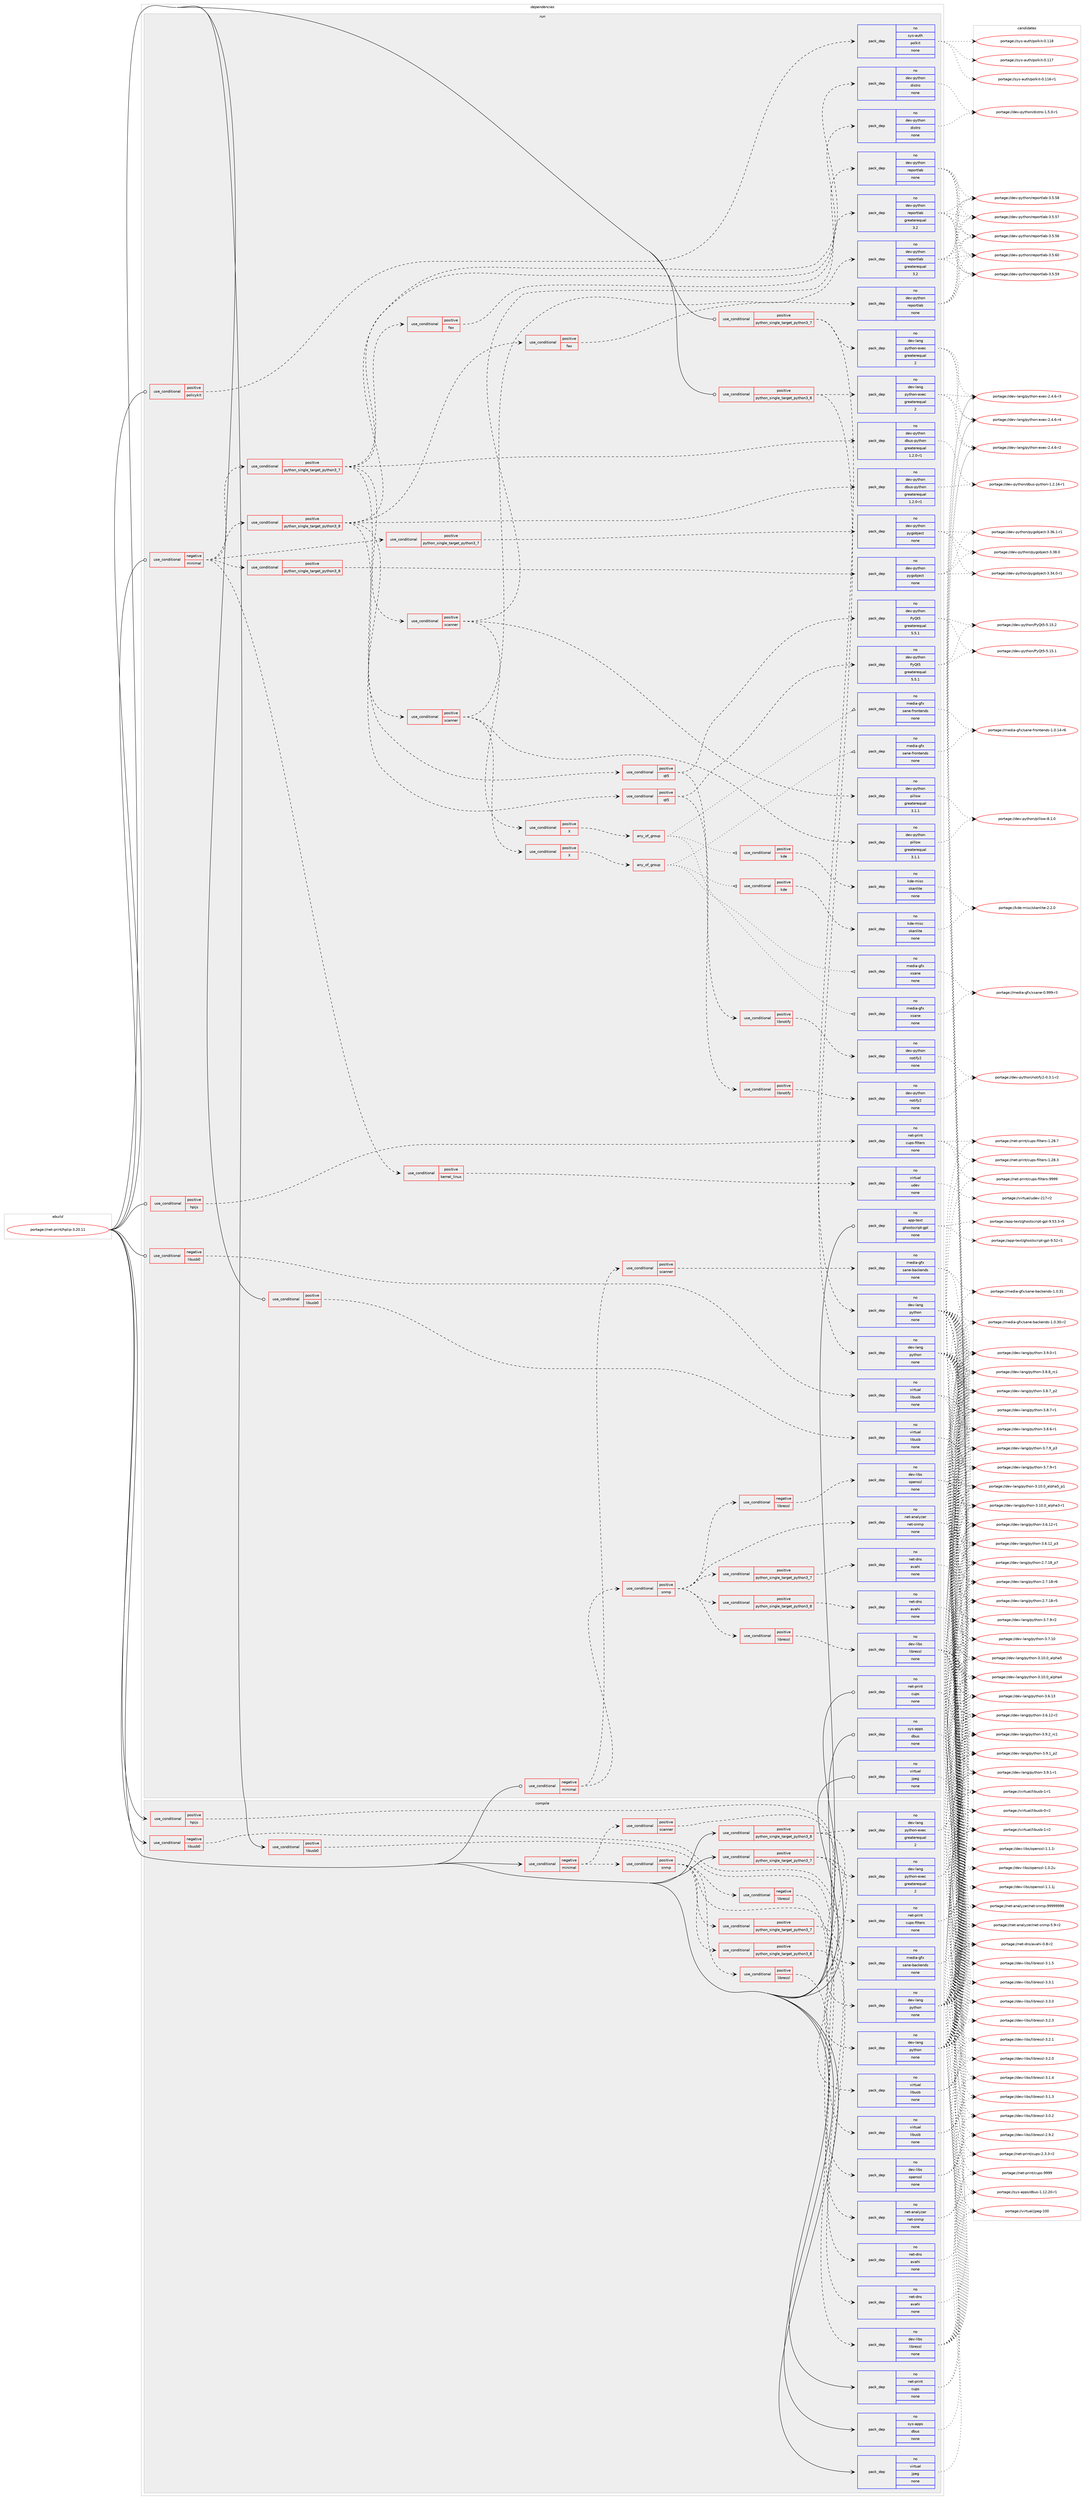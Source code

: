 digraph prolog {

# *************
# Graph options
# *************

newrank=true;
concentrate=true;
compound=true;
graph [rankdir=LR,fontname=Helvetica,fontsize=10,ranksep=1.5];#, ranksep=2.5, nodesep=0.2];
edge  [arrowhead=vee];
node  [fontname=Helvetica,fontsize=10];

# **********
# The ebuild
# **********

subgraph cluster_leftcol {
color=gray;
rank=same;
label=<<i>ebuild</i>>;
id [label="portage://net-print/hplip-3.20.11", color=red, width=4, href="../net-print/hplip-3.20.11.svg"];
}

# ****************
# The dependencies
# ****************

subgraph cluster_midcol {
color=gray;
label=<<i>dependencies</i>>;
subgraph cluster_compile {
fillcolor="#eeeeee";
style=filled;
label=<<i>compile</i>>;
subgraph cond3099 {
dependency10767 [label=<<TABLE BORDER="0" CELLBORDER="1" CELLSPACING="0" CELLPADDING="4"><TR><TD ROWSPAN="3" CELLPADDING="10">use_conditional</TD></TR><TR><TD>negative</TD></TR><TR><TD>libusb0</TD></TR></TABLE>>, shape=none, color=red];
subgraph pack7571 {
dependency10768 [label=<<TABLE BORDER="0" CELLBORDER="1" CELLSPACING="0" CELLPADDING="4" WIDTH="220"><TR><TD ROWSPAN="6" CELLPADDING="30">pack_dep</TD></TR><TR><TD WIDTH="110">no</TD></TR><TR><TD>virtual</TD></TR><TR><TD>libusb</TD></TR><TR><TD>none</TD></TR><TR><TD></TD></TR></TABLE>>, shape=none, color=blue];
}
dependency10767:e -> dependency10768:w [weight=20,style="dashed",arrowhead="vee"];
}
id:e -> dependency10767:w [weight=20,style="solid",arrowhead="vee"];
subgraph cond3100 {
dependency10769 [label=<<TABLE BORDER="0" CELLBORDER="1" CELLSPACING="0" CELLPADDING="4"><TR><TD ROWSPAN="3" CELLPADDING="10">use_conditional</TD></TR><TR><TD>negative</TD></TR><TR><TD>minimal</TD></TR></TABLE>>, shape=none, color=red];
subgraph cond3101 {
dependency10770 [label=<<TABLE BORDER="0" CELLBORDER="1" CELLSPACING="0" CELLPADDING="4"><TR><TD ROWSPAN="3" CELLPADDING="10">use_conditional</TD></TR><TR><TD>positive</TD></TR><TR><TD>scanner</TD></TR></TABLE>>, shape=none, color=red];
subgraph pack7572 {
dependency10771 [label=<<TABLE BORDER="0" CELLBORDER="1" CELLSPACING="0" CELLPADDING="4" WIDTH="220"><TR><TD ROWSPAN="6" CELLPADDING="30">pack_dep</TD></TR><TR><TD WIDTH="110">no</TD></TR><TR><TD>media-gfx</TD></TR><TR><TD>sane-backends</TD></TR><TR><TD>none</TD></TR><TR><TD></TD></TR></TABLE>>, shape=none, color=blue];
}
dependency10770:e -> dependency10771:w [weight=20,style="dashed",arrowhead="vee"];
}
dependency10769:e -> dependency10770:w [weight=20,style="dashed",arrowhead="vee"];
subgraph cond3102 {
dependency10772 [label=<<TABLE BORDER="0" CELLBORDER="1" CELLSPACING="0" CELLPADDING="4"><TR><TD ROWSPAN="3" CELLPADDING="10">use_conditional</TD></TR><TR><TD>positive</TD></TR><TR><TD>snmp</TD></TR></TABLE>>, shape=none, color=red];
subgraph cond3103 {
dependency10773 [label=<<TABLE BORDER="0" CELLBORDER="1" CELLSPACING="0" CELLPADDING="4"><TR><TD ROWSPAN="3" CELLPADDING="10">use_conditional</TD></TR><TR><TD>negative</TD></TR><TR><TD>libressl</TD></TR></TABLE>>, shape=none, color=red];
subgraph pack7573 {
dependency10774 [label=<<TABLE BORDER="0" CELLBORDER="1" CELLSPACING="0" CELLPADDING="4" WIDTH="220"><TR><TD ROWSPAN="6" CELLPADDING="30">pack_dep</TD></TR><TR><TD WIDTH="110">no</TD></TR><TR><TD>dev-libs</TD></TR><TR><TD>openssl</TD></TR><TR><TD>none</TD></TR><TR><TD></TD></TR></TABLE>>, shape=none, color=blue];
}
dependency10773:e -> dependency10774:w [weight=20,style="dashed",arrowhead="vee"];
}
dependency10772:e -> dependency10773:w [weight=20,style="dashed",arrowhead="vee"];
subgraph cond3104 {
dependency10775 [label=<<TABLE BORDER="0" CELLBORDER="1" CELLSPACING="0" CELLPADDING="4"><TR><TD ROWSPAN="3" CELLPADDING="10">use_conditional</TD></TR><TR><TD>positive</TD></TR><TR><TD>libressl</TD></TR></TABLE>>, shape=none, color=red];
subgraph pack7574 {
dependency10776 [label=<<TABLE BORDER="0" CELLBORDER="1" CELLSPACING="0" CELLPADDING="4" WIDTH="220"><TR><TD ROWSPAN="6" CELLPADDING="30">pack_dep</TD></TR><TR><TD WIDTH="110">no</TD></TR><TR><TD>dev-libs</TD></TR><TR><TD>libressl</TD></TR><TR><TD>none</TD></TR><TR><TD></TD></TR></TABLE>>, shape=none, color=blue];
}
dependency10775:e -> dependency10776:w [weight=20,style="dashed",arrowhead="vee"];
}
dependency10772:e -> dependency10775:w [weight=20,style="dashed",arrowhead="vee"];
subgraph pack7575 {
dependency10777 [label=<<TABLE BORDER="0" CELLBORDER="1" CELLSPACING="0" CELLPADDING="4" WIDTH="220"><TR><TD ROWSPAN="6" CELLPADDING="30">pack_dep</TD></TR><TR><TD WIDTH="110">no</TD></TR><TR><TD>net-analyzer</TD></TR><TR><TD>net-snmp</TD></TR><TR><TD>none</TD></TR><TR><TD></TD></TR></TABLE>>, shape=none, color=blue];
}
dependency10772:e -> dependency10777:w [weight=20,style="dashed",arrowhead="vee"];
subgraph cond3105 {
dependency10778 [label=<<TABLE BORDER="0" CELLBORDER="1" CELLSPACING="0" CELLPADDING="4"><TR><TD ROWSPAN="3" CELLPADDING="10">use_conditional</TD></TR><TR><TD>positive</TD></TR><TR><TD>python_single_target_python3_7</TD></TR></TABLE>>, shape=none, color=red];
subgraph pack7576 {
dependency10779 [label=<<TABLE BORDER="0" CELLBORDER="1" CELLSPACING="0" CELLPADDING="4" WIDTH="220"><TR><TD ROWSPAN="6" CELLPADDING="30">pack_dep</TD></TR><TR><TD WIDTH="110">no</TD></TR><TR><TD>net-dns</TD></TR><TR><TD>avahi</TD></TR><TR><TD>none</TD></TR><TR><TD></TD></TR></TABLE>>, shape=none, color=blue];
}
dependency10778:e -> dependency10779:w [weight=20,style="dashed",arrowhead="vee"];
}
dependency10772:e -> dependency10778:w [weight=20,style="dashed",arrowhead="vee"];
subgraph cond3106 {
dependency10780 [label=<<TABLE BORDER="0" CELLBORDER="1" CELLSPACING="0" CELLPADDING="4"><TR><TD ROWSPAN="3" CELLPADDING="10">use_conditional</TD></TR><TR><TD>positive</TD></TR><TR><TD>python_single_target_python3_8</TD></TR></TABLE>>, shape=none, color=red];
subgraph pack7577 {
dependency10781 [label=<<TABLE BORDER="0" CELLBORDER="1" CELLSPACING="0" CELLPADDING="4" WIDTH="220"><TR><TD ROWSPAN="6" CELLPADDING="30">pack_dep</TD></TR><TR><TD WIDTH="110">no</TD></TR><TR><TD>net-dns</TD></TR><TR><TD>avahi</TD></TR><TR><TD>none</TD></TR><TR><TD></TD></TR></TABLE>>, shape=none, color=blue];
}
dependency10780:e -> dependency10781:w [weight=20,style="dashed",arrowhead="vee"];
}
dependency10772:e -> dependency10780:w [weight=20,style="dashed",arrowhead="vee"];
}
dependency10769:e -> dependency10772:w [weight=20,style="dashed",arrowhead="vee"];
}
id:e -> dependency10769:w [weight=20,style="solid",arrowhead="vee"];
subgraph cond3107 {
dependency10782 [label=<<TABLE BORDER="0" CELLBORDER="1" CELLSPACING="0" CELLPADDING="4"><TR><TD ROWSPAN="3" CELLPADDING="10">use_conditional</TD></TR><TR><TD>positive</TD></TR><TR><TD>hpijs</TD></TR></TABLE>>, shape=none, color=red];
subgraph pack7578 {
dependency10783 [label=<<TABLE BORDER="0" CELLBORDER="1" CELLSPACING="0" CELLPADDING="4" WIDTH="220"><TR><TD ROWSPAN="6" CELLPADDING="30">pack_dep</TD></TR><TR><TD WIDTH="110">no</TD></TR><TR><TD>net-print</TD></TR><TR><TD>cups-filters</TD></TR><TR><TD>none</TD></TR><TR><TD></TD></TR></TABLE>>, shape=none, color=blue];
}
dependency10782:e -> dependency10783:w [weight=20,style="dashed",arrowhead="vee"];
}
id:e -> dependency10782:w [weight=20,style="solid",arrowhead="vee"];
subgraph cond3108 {
dependency10784 [label=<<TABLE BORDER="0" CELLBORDER="1" CELLSPACING="0" CELLPADDING="4"><TR><TD ROWSPAN="3" CELLPADDING="10">use_conditional</TD></TR><TR><TD>positive</TD></TR><TR><TD>libusb0</TD></TR></TABLE>>, shape=none, color=red];
subgraph pack7579 {
dependency10785 [label=<<TABLE BORDER="0" CELLBORDER="1" CELLSPACING="0" CELLPADDING="4" WIDTH="220"><TR><TD ROWSPAN="6" CELLPADDING="30">pack_dep</TD></TR><TR><TD WIDTH="110">no</TD></TR><TR><TD>virtual</TD></TR><TR><TD>libusb</TD></TR><TR><TD>none</TD></TR><TR><TD></TD></TR></TABLE>>, shape=none, color=blue];
}
dependency10784:e -> dependency10785:w [weight=20,style="dashed",arrowhead="vee"];
}
id:e -> dependency10784:w [weight=20,style="solid",arrowhead="vee"];
subgraph cond3109 {
dependency10786 [label=<<TABLE BORDER="0" CELLBORDER="1" CELLSPACING="0" CELLPADDING="4"><TR><TD ROWSPAN="3" CELLPADDING="10">use_conditional</TD></TR><TR><TD>positive</TD></TR><TR><TD>python_single_target_python3_7</TD></TR></TABLE>>, shape=none, color=red];
subgraph pack7580 {
dependency10787 [label=<<TABLE BORDER="0" CELLBORDER="1" CELLSPACING="0" CELLPADDING="4" WIDTH="220"><TR><TD ROWSPAN="6" CELLPADDING="30">pack_dep</TD></TR><TR><TD WIDTH="110">no</TD></TR><TR><TD>dev-lang</TD></TR><TR><TD>python</TD></TR><TR><TD>none</TD></TR><TR><TD></TD></TR></TABLE>>, shape=none, color=blue];
}
dependency10786:e -> dependency10787:w [weight=20,style="dashed",arrowhead="vee"];
subgraph pack7581 {
dependency10788 [label=<<TABLE BORDER="0" CELLBORDER="1" CELLSPACING="0" CELLPADDING="4" WIDTH="220"><TR><TD ROWSPAN="6" CELLPADDING="30">pack_dep</TD></TR><TR><TD WIDTH="110">no</TD></TR><TR><TD>dev-lang</TD></TR><TR><TD>python-exec</TD></TR><TR><TD>greaterequal</TD></TR><TR><TD>2</TD></TR></TABLE>>, shape=none, color=blue];
}
dependency10786:e -> dependency10788:w [weight=20,style="dashed",arrowhead="vee"];
}
id:e -> dependency10786:w [weight=20,style="solid",arrowhead="vee"];
subgraph cond3110 {
dependency10789 [label=<<TABLE BORDER="0" CELLBORDER="1" CELLSPACING="0" CELLPADDING="4"><TR><TD ROWSPAN="3" CELLPADDING="10">use_conditional</TD></TR><TR><TD>positive</TD></TR><TR><TD>python_single_target_python3_8</TD></TR></TABLE>>, shape=none, color=red];
subgraph pack7582 {
dependency10790 [label=<<TABLE BORDER="0" CELLBORDER="1" CELLSPACING="0" CELLPADDING="4" WIDTH="220"><TR><TD ROWSPAN="6" CELLPADDING="30">pack_dep</TD></TR><TR><TD WIDTH="110">no</TD></TR><TR><TD>dev-lang</TD></TR><TR><TD>python</TD></TR><TR><TD>none</TD></TR><TR><TD></TD></TR></TABLE>>, shape=none, color=blue];
}
dependency10789:e -> dependency10790:w [weight=20,style="dashed",arrowhead="vee"];
subgraph pack7583 {
dependency10791 [label=<<TABLE BORDER="0" CELLBORDER="1" CELLSPACING="0" CELLPADDING="4" WIDTH="220"><TR><TD ROWSPAN="6" CELLPADDING="30">pack_dep</TD></TR><TR><TD WIDTH="110">no</TD></TR><TR><TD>dev-lang</TD></TR><TR><TD>python-exec</TD></TR><TR><TD>greaterequal</TD></TR><TR><TD>2</TD></TR></TABLE>>, shape=none, color=blue];
}
dependency10789:e -> dependency10791:w [weight=20,style="dashed",arrowhead="vee"];
}
id:e -> dependency10789:w [weight=20,style="solid",arrowhead="vee"];
subgraph pack7584 {
dependency10792 [label=<<TABLE BORDER="0" CELLBORDER="1" CELLSPACING="0" CELLPADDING="4" WIDTH="220"><TR><TD ROWSPAN="6" CELLPADDING="30">pack_dep</TD></TR><TR><TD WIDTH="110">no</TD></TR><TR><TD>net-print</TD></TR><TR><TD>cups</TD></TR><TR><TD>none</TD></TR><TR><TD></TD></TR></TABLE>>, shape=none, color=blue];
}
id:e -> dependency10792:w [weight=20,style="solid",arrowhead="vee"];
subgraph pack7585 {
dependency10793 [label=<<TABLE BORDER="0" CELLBORDER="1" CELLSPACING="0" CELLPADDING="4" WIDTH="220"><TR><TD ROWSPAN="6" CELLPADDING="30">pack_dep</TD></TR><TR><TD WIDTH="110">no</TD></TR><TR><TD>sys-apps</TD></TR><TR><TD>dbus</TD></TR><TR><TD>none</TD></TR><TR><TD></TD></TR></TABLE>>, shape=none, color=blue];
}
id:e -> dependency10793:w [weight=20,style="solid",arrowhead="vee"];
subgraph pack7586 {
dependency10794 [label=<<TABLE BORDER="0" CELLBORDER="1" CELLSPACING="0" CELLPADDING="4" WIDTH="220"><TR><TD ROWSPAN="6" CELLPADDING="30">pack_dep</TD></TR><TR><TD WIDTH="110">no</TD></TR><TR><TD>virtual</TD></TR><TR><TD>jpeg</TD></TR><TR><TD>none</TD></TR><TR><TD></TD></TR></TABLE>>, shape=none, color=blue];
}
id:e -> dependency10794:w [weight=20,style="solid",arrowhead="vee"];
}
subgraph cluster_compileandrun {
fillcolor="#eeeeee";
style=filled;
label=<<i>compile and run</i>>;
}
subgraph cluster_run {
fillcolor="#eeeeee";
style=filled;
label=<<i>run</i>>;
subgraph cond3111 {
dependency10795 [label=<<TABLE BORDER="0" CELLBORDER="1" CELLSPACING="0" CELLPADDING="4"><TR><TD ROWSPAN="3" CELLPADDING="10">use_conditional</TD></TR><TR><TD>negative</TD></TR><TR><TD>libusb0</TD></TR></TABLE>>, shape=none, color=red];
subgraph pack7587 {
dependency10796 [label=<<TABLE BORDER="0" CELLBORDER="1" CELLSPACING="0" CELLPADDING="4" WIDTH="220"><TR><TD ROWSPAN="6" CELLPADDING="30">pack_dep</TD></TR><TR><TD WIDTH="110">no</TD></TR><TR><TD>virtual</TD></TR><TR><TD>libusb</TD></TR><TR><TD>none</TD></TR><TR><TD></TD></TR></TABLE>>, shape=none, color=blue];
}
dependency10795:e -> dependency10796:w [weight=20,style="dashed",arrowhead="vee"];
}
id:e -> dependency10795:w [weight=20,style="solid",arrowhead="odot"];
subgraph cond3112 {
dependency10797 [label=<<TABLE BORDER="0" CELLBORDER="1" CELLSPACING="0" CELLPADDING="4"><TR><TD ROWSPAN="3" CELLPADDING="10">use_conditional</TD></TR><TR><TD>negative</TD></TR><TR><TD>minimal</TD></TR></TABLE>>, shape=none, color=red];
subgraph cond3113 {
dependency10798 [label=<<TABLE BORDER="0" CELLBORDER="1" CELLSPACING="0" CELLPADDING="4"><TR><TD ROWSPAN="3" CELLPADDING="10">use_conditional</TD></TR><TR><TD>positive</TD></TR><TR><TD>python_single_target_python3_7</TD></TR></TABLE>>, shape=none, color=red];
subgraph pack7588 {
dependency10799 [label=<<TABLE BORDER="0" CELLBORDER="1" CELLSPACING="0" CELLPADDING="4" WIDTH="220"><TR><TD ROWSPAN="6" CELLPADDING="30">pack_dep</TD></TR><TR><TD WIDTH="110">no</TD></TR><TR><TD>dev-python</TD></TR><TR><TD>pygobject</TD></TR><TR><TD>none</TD></TR><TR><TD></TD></TR></TABLE>>, shape=none, color=blue];
}
dependency10798:e -> dependency10799:w [weight=20,style="dashed",arrowhead="vee"];
}
dependency10797:e -> dependency10798:w [weight=20,style="dashed",arrowhead="vee"];
subgraph cond3114 {
dependency10800 [label=<<TABLE BORDER="0" CELLBORDER="1" CELLSPACING="0" CELLPADDING="4"><TR><TD ROWSPAN="3" CELLPADDING="10">use_conditional</TD></TR><TR><TD>positive</TD></TR><TR><TD>python_single_target_python3_8</TD></TR></TABLE>>, shape=none, color=red];
subgraph pack7589 {
dependency10801 [label=<<TABLE BORDER="0" CELLBORDER="1" CELLSPACING="0" CELLPADDING="4" WIDTH="220"><TR><TD ROWSPAN="6" CELLPADDING="30">pack_dep</TD></TR><TR><TD WIDTH="110">no</TD></TR><TR><TD>dev-python</TD></TR><TR><TD>pygobject</TD></TR><TR><TD>none</TD></TR><TR><TD></TD></TR></TABLE>>, shape=none, color=blue];
}
dependency10800:e -> dependency10801:w [weight=20,style="dashed",arrowhead="vee"];
}
dependency10797:e -> dependency10800:w [weight=20,style="dashed",arrowhead="vee"];
subgraph cond3115 {
dependency10802 [label=<<TABLE BORDER="0" CELLBORDER="1" CELLSPACING="0" CELLPADDING="4"><TR><TD ROWSPAN="3" CELLPADDING="10">use_conditional</TD></TR><TR><TD>positive</TD></TR><TR><TD>kernel_linux</TD></TR></TABLE>>, shape=none, color=red];
subgraph pack7590 {
dependency10803 [label=<<TABLE BORDER="0" CELLBORDER="1" CELLSPACING="0" CELLPADDING="4" WIDTH="220"><TR><TD ROWSPAN="6" CELLPADDING="30">pack_dep</TD></TR><TR><TD WIDTH="110">no</TD></TR><TR><TD>virtual</TD></TR><TR><TD>udev</TD></TR><TR><TD>none</TD></TR><TR><TD></TD></TR></TABLE>>, shape=none, color=blue];
}
dependency10802:e -> dependency10803:w [weight=20,style="dashed",arrowhead="vee"];
}
dependency10797:e -> dependency10802:w [weight=20,style="dashed",arrowhead="vee"];
subgraph cond3116 {
dependency10804 [label=<<TABLE BORDER="0" CELLBORDER="1" CELLSPACING="0" CELLPADDING="4"><TR><TD ROWSPAN="3" CELLPADDING="10">use_conditional</TD></TR><TR><TD>positive</TD></TR><TR><TD>python_single_target_python3_7</TD></TR></TABLE>>, shape=none, color=red];
subgraph pack7591 {
dependency10805 [label=<<TABLE BORDER="0" CELLBORDER="1" CELLSPACING="0" CELLPADDING="4" WIDTH="220"><TR><TD ROWSPAN="6" CELLPADDING="30">pack_dep</TD></TR><TR><TD WIDTH="110">no</TD></TR><TR><TD>dev-python</TD></TR><TR><TD>dbus-python</TD></TR><TR><TD>greaterequal</TD></TR><TR><TD>1.2.0-r1</TD></TR></TABLE>>, shape=none, color=blue];
}
dependency10804:e -> dependency10805:w [weight=20,style="dashed",arrowhead="vee"];
subgraph pack7592 {
dependency10806 [label=<<TABLE BORDER="0" CELLBORDER="1" CELLSPACING="0" CELLPADDING="4" WIDTH="220"><TR><TD ROWSPAN="6" CELLPADDING="30">pack_dep</TD></TR><TR><TD WIDTH="110">no</TD></TR><TR><TD>dev-python</TD></TR><TR><TD>distro</TD></TR><TR><TD>none</TD></TR><TR><TD></TD></TR></TABLE>>, shape=none, color=blue];
}
dependency10804:e -> dependency10806:w [weight=20,style="dashed",arrowhead="vee"];
subgraph cond3117 {
dependency10807 [label=<<TABLE BORDER="0" CELLBORDER="1" CELLSPACING="0" CELLPADDING="4"><TR><TD ROWSPAN="3" CELLPADDING="10">use_conditional</TD></TR><TR><TD>positive</TD></TR><TR><TD>fax</TD></TR></TABLE>>, shape=none, color=red];
subgraph pack7593 {
dependency10808 [label=<<TABLE BORDER="0" CELLBORDER="1" CELLSPACING="0" CELLPADDING="4" WIDTH="220"><TR><TD ROWSPAN="6" CELLPADDING="30">pack_dep</TD></TR><TR><TD WIDTH="110">no</TD></TR><TR><TD>dev-python</TD></TR><TR><TD>reportlab</TD></TR><TR><TD>none</TD></TR><TR><TD></TD></TR></TABLE>>, shape=none, color=blue];
}
dependency10807:e -> dependency10808:w [weight=20,style="dashed",arrowhead="vee"];
}
dependency10804:e -> dependency10807:w [weight=20,style="dashed",arrowhead="vee"];
subgraph cond3118 {
dependency10809 [label=<<TABLE BORDER="0" CELLBORDER="1" CELLSPACING="0" CELLPADDING="4"><TR><TD ROWSPAN="3" CELLPADDING="10">use_conditional</TD></TR><TR><TD>positive</TD></TR><TR><TD>qt5</TD></TR></TABLE>>, shape=none, color=red];
subgraph pack7594 {
dependency10810 [label=<<TABLE BORDER="0" CELLBORDER="1" CELLSPACING="0" CELLPADDING="4" WIDTH="220"><TR><TD ROWSPAN="6" CELLPADDING="30">pack_dep</TD></TR><TR><TD WIDTH="110">no</TD></TR><TR><TD>dev-python</TD></TR><TR><TD>PyQt5</TD></TR><TR><TD>greaterequal</TD></TR><TR><TD>5.5.1</TD></TR></TABLE>>, shape=none, color=blue];
}
dependency10809:e -> dependency10810:w [weight=20,style="dashed",arrowhead="vee"];
subgraph cond3119 {
dependency10811 [label=<<TABLE BORDER="0" CELLBORDER="1" CELLSPACING="0" CELLPADDING="4"><TR><TD ROWSPAN="3" CELLPADDING="10">use_conditional</TD></TR><TR><TD>positive</TD></TR><TR><TD>libnotify</TD></TR></TABLE>>, shape=none, color=red];
subgraph pack7595 {
dependency10812 [label=<<TABLE BORDER="0" CELLBORDER="1" CELLSPACING="0" CELLPADDING="4" WIDTH="220"><TR><TD ROWSPAN="6" CELLPADDING="30">pack_dep</TD></TR><TR><TD WIDTH="110">no</TD></TR><TR><TD>dev-python</TD></TR><TR><TD>notify2</TD></TR><TR><TD>none</TD></TR><TR><TD></TD></TR></TABLE>>, shape=none, color=blue];
}
dependency10811:e -> dependency10812:w [weight=20,style="dashed",arrowhead="vee"];
}
dependency10809:e -> dependency10811:w [weight=20,style="dashed",arrowhead="vee"];
}
dependency10804:e -> dependency10809:w [weight=20,style="dashed",arrowhead="vee"];
subgraph cond3120 {
dependency10813 [label=<<TABLE BORDER="0" CELLBORDER="1" CELLSPACING="0" CELLPADDING="4"><TR><TD ROWSPAN="3" CELLPADDING="10">use_conditional</TD></TR><TR><TD>positive</TD></TR><TR><TD>scanner</TD></TR></TABLE>>, shape=none, color=red];
subgraph pack7596 {
dependency10814 [label=<<TABLE BORDER="0" CELLBORDER="1" CELLSPACING="0" CELLPADDING="4" WIDTH="220"><TR><TD ROWSPAN="6" CELLPADDING="30">pack_dep</TD></TR><TR><TD WIDTH="110">no</TD></TR><TR><TD>dev-python</TD></TR><TR><TD>reportlab</TD></TR><TR><TD>greaterequal</TD></TR><TR><TD>3.2</TD></TR></TABLE>>, shape=none, color=blue];
}
dependency10813:e -> dependency10814:w [weight=20,style="dashed",arrowhead="vee"];
subgraph pack7597 {
dependency10815 [label=<<TABLE BORDER="0" CELLBORDER="1" CELLSPACING="0" CELLPADDING="4" WIDTH="220"><TR><TD ROWSPAN="6" CELLPADDING="30">pack_dep</TD></TR><TR><TD WIDTH="110">no</TD></TR><TR><TD>dev-python</TD></TR><TR><TD>pillow</TD></TR><TR><TD>greaterequal</TD></TR><TR><TD>3.1.1</TD></TR></TABLE>>, shape=none, color=blue];
}
dependency10813:e -> dependency10815:w [weight=20,style="dashed",arrowhead="vee"];
subgraph cond3121 {
dependency10816 [label=<<TABLE BORDER="0" CELLBORDER="1" CELLSPACING="0" CELLPADDING="4"><TR><TD ROWSPAN="3" CELLPADDING="10">use_conditional</TD></TR><TR><TD>positive</TD></TR><TR><TD>X</TD></TR></TABLE>>, shape=none, color=red];
subgraph any88 {
dependency10817 [label=<<TABLE BORDER="0" CELLBORDER="1" CELLSPACING="0" CELLPADDING="4"><TR><TD CELLPADDING="10">any_of_group</TD></TR></TABLE>>, shape=none, color=red];subgraph cond3122 {
dependency10818 [label=<<TABLE BORDER="0" CELLBORDER="1" CELLSPACING="0" CELLPADDING="4"><TR><TD ROWSPAN="3" CELLPADDING="10">use_conditional</TD></TR><TR><TD>positive</TD></TR><TR><TD>kde</TD></TR></TABLE>>, shape=none, color=red];
subgraph pack7598 {
dependency10819 [label=<<TABLE BORDER="0" CELLBORDER="1" CELLSPACING="0" CELLPADDING="4" WIDTH="220"><TR><TD ROWSPAN="6" CELLPADDING="30">pack_dep</TD></TR><TR><TD WIDTH="110">no</TD></TR><TR><TD>kde-misc</TD></TR><TR><TD>skanlite</TD></TR><TR><TD>none</TD></TR><TR><TD></TD></TR></TABLE>>, shape=none, color=blue];
}
dependency10818:e -> dependency10819:w [weight=20,style="dashed",arrowhead="vee"];
}
dependency10817:e -> dependency10818:w [weight=20,style="dotted",arrowhead="oinv"];
subgraph pack7599 {
dependency10820 [label=<<TABLE BORDER="0" CELLBORDER="1" CELLSPACING="0" CELLPADDING="4" WIDTH="220"><TR><TD ROWSPAN="6" CELLPADDING="30">pack_dep</TD></TR><TR><TD WIDTH="110">no</TD></TR><TR><TD>media-gfx</TD></TR><TR><TD>xsane</TD></TR><TR><TD>none</TD></TR><TR><TD></TD></TR></TABLE>>, shape=none, color=blue];
}
dependency10817:e -> dependency10820:w [weight=20,style="dotted",arrowhead="oinv"];
subgraph pack7600 {
dependency10821 [label=<<TABLE BORDER="0" CELLBORDER="1" CELLSPACING="0" CELLPADDING="4" WIDTH="220"><TR><TD ROWSPAN="6" CELLPADDING="30">pack_dep</TD></TR><TR><TD WIDTH="110">no</TD></TR><TR><TD>media-gfx</TD></TR><TR><TD>sane-frontends</TD></TR><TR><TD>none</TD></TR><TR><TD></TD></TR></TABLE>>, shape=none, color=blue];
}
dependency10817:e -> dependency10821:w [weight=20,style="dotted",arrowhead="oinv"];
}
dependency10816:e -> dependency10817:w [weight=20,style="dashed",arrowhead="vee"];
}
dependency10813:e -> dependency10816:w [weight=20,style="dashed",arrowhead="vee"];
}
dependency10804:e -> dependency10813:w [weight=20,style="dashed",arrowhead="vee"];
}
dependency10797:e -> dependency10804:w [weight=20,style="dashed",arrowhead="vee"];
subgraph cond3123 {
dependency10822 [label=<<TABLE BORDER="0" CELLBORDER="1" CELLSPACING="0" CELLPADDING="4"><TR><TD ROWSPAN="3" CELLPADDING="10">use_conditional</TD></TR><TR><TD>positive</TD></TR><TR><TD>python_single_target_python3_8</TD></TR></TABLE>>, shape=none, color=red];
subgraph pack7601 {
dependency10823 [label=<<TABLE BORDER="0" CELLBORDER="1" CELLSPACING="0" CELLPADDING="4" WIDTH="220"><TR><TD ROWSPAN="6" CELLPADDING="30">pack_dep</TD></TR><TR><TD WIDTH="110">no</TD></TR><TR><TD>dev-python</TD></TR><TR><TD>dbus-python</TD></TR><TR><TD>greaterequal</TD></TR><TR><TD>1.2.0-r1</TD></TR></TABLE>>, shape=none, color=blue];
}
dependency10822:e -> dependency10823:w [weight=20,style="dashed",arrowhead="vee"];
subgraph pack7602 {
dependency10824 [label=<<TABLE BORDER="0" CELLBORDER="1" CELLSPACING="0" CELLPADDING="4" WIDTH="220"><TR><TD ROWSPAN="6" CELLPADDING="30">pack_dep</TD></TR><TR><TD WIDTH="110">no</TD></TR><TR><TD>dev-python</TD></TR><TR><TD>distro</TD></TR><TR><TD>none</TD></TR><TR><TD></TD></TR></TABLE>>, shape=none, color=blue];
}
dependency10822:e -> dependency10824:w [weight=20,style="dashed",arrowhead="vee"];
subgraph cond3124 {
dependency10825 [label=<<TABLE BORDER="0" CELLBORDER="1" CELLSPACING="0" CELLPADDING="4"><TR><TD ROWSPAN="3" CELLPADDING="10">use_conditional</TD></TR><TR><TD>positive</TD></TR><TR><TD>fax</TD></TR></TABLE>>, shape=none, color=red];
subgraph pack7603 {
dependency10826 [label=<<TABLE BORDER="0" CELLBORDER="1" CELLSPACING="0" CELLPADDING="4" WIDTH="220"><TR><TD ROWSPAN="6" CELLPADDING="30">pack_dep</TD></TR><TR><TD WIDTH="110">no</TD></TR><TR><TD>dev-python</TD></TR><TR><TD>reportlab</TD></TR><TR><TD>none</TD></TR><TR><TD></TD></TR></TABLE>>, shape=none, color=blue];
}
dependency10825:e -> dependency10826:w [weight=20,style="dashed",arrowhead="vee"];
}
dependency10822:e -> dependency10825:w [weight=20,style="dashed",arrowhead="vee"];
subgraph cond3125 {
dependency10827 [label=<<TABLE BORDER="0" CELLBORDER="1" CELLSPACING="0" CELLPADDING="4"><TR><TD ROWSPAN="3" CELLPADDING="10">use_conditional</TD></TR><TR><TD>positive</TD></TR><TR><TD>qt5</TD></TR></TABLE>>, shape=none, color=red];
subgraph pack7604 {
dependency10828 [label=<<TABLE BORDER="0" CELLBORDER="1" CELLSPACING="0" CELLPADDING="4" WIDTH="220"><TR><TD ROWSPAN="6" CELLPADDING="30">pack_dep</TD></TR><TR><TD WIDTH="110">no</TD></TR><TR><TD>dev-python</TD></TR><TR><TD>PyQt5</TD></TR><TR><TD>greaterequal</TD></TR><TR><TD>5.5.1</TD></TR></TABLE>>, shape=none, color=blue];
}
dependency10827:e -> dependency10828:w [weight=20,style="dashed",arrowhead="vee"];
subgraph cond3126 {
dependency10829 [label=<<TABLE BORDER="0" CELLBORDER="1" CELLSPACING="0" CELLPADDING="4"><TR><TD ROWSPAN="3" CELLPADDING="10">use_conditional</TD></TR><TR><TD>positive</TD></TR><TR><TD>libnotify</TD></TR></TABLE>>, shape=none, color=red];
subgraph pack7605 {
dependency10830 [label=<<TABLE BORDER="0" CELLBORDER="1" CELLSPACING="0" CELLPADDING="4" WIDTH="220"><TR><TD ROWSPAN="6" CELLPADDING="30">pack_dep</TD></TR><TR><TD WIDTH="110">no</TD></TR><TR><TD>dev-python</TD></TR><TR><TD>notify2</TD></TR><TR><TD>none</TD></TR><TR><TD></TD></TR></TABLE>>, shape=none, color=blue];
}
dependency10829:e -> dependency10830:w [weight=20,style="dashed",arrowhead="vee"];
}
dependency10827:e -> dependency10829:w [weight=20,style="dashed",arrowhead="vee"];
}
dependency10822:e -> dependency10827:w [weight=20,style="dashed",arrowhead="vee"];
subgraph cond3127 {
dependency10831 [label=<<TABLE BORDER="0" CELLBORDER="1" CELLSPACING="0" CELLPADDING="4"><TR><TD ROWSPAN="3" CELLPADDING="10">use_conditional</TD></TR><TR><TD>positive</TD></TR><TR><TD>scanner</TD></TR></TABLE>>, shape=none, color=red];
subgraph pack7606 {
dependency10832 [label=<<TABLE BORDER="0" CELLBORDER="1" CELLSPACING="0" CELLPADDING="4" WIDTH="220"><TR><TD ROWSPAN="6" CELLPADDING="30">pack_dep</TD></TR><TR><TD WIDTH="110">no</TD></TR><TR><TD>dev-python</TD></TR><TR><TD>reportlab</TD></TR><TR><TD>greaterequal</TD></TR><TR><TD>3.2</TD></TR></TABLE>>, shape=none, color=blue];
}
dependency10831:e -> dependency10832:w [weight=20,style="dashed",arrowhead="vee"];
subgraph pack7607 {
dependency10833 [label=<<TABLE BORDER="0" CELLBORDER="1" CELLSPACING="0" CELLPADDING="4" WIDTH="220"><TR><TD ROWSPAN="6" CELLPADDING="30">pack_dep</TD></TR><TR><TD WIDTH="110">no</TD></TR><TR><TD>dev-python</TD></TR><TR><TD>pillow</TD></TR><TR><TD>greaterequal</TD></TR><TR><TD>3.1.1</TD></TR></TABLE>>, shape=none, color=blue];
}
dependency10831:e -> dependency10833:w [weight=20,style="dashed",arrowhead="vee"];
subgraph cond3128 {
dependency10834 [label=<<TABLE BORDER="0" CELLBORDER="1" CELLSPACING="0" CELLPADDING="4"><TR><TD ROWSPAN="3" CELLPADDING="10">use_conditional</TD></TR><TR><TD>positive</TD></TR><TR><TD>X</TD></TR></TABLE>>, shape=none, color=red];
subgraph any89 {
dependency10835 [label=<<TABLE BORDER="0" CELLBORDER="1" CELLSPACING="0" CELLPADDING="4"><TR><TD CELLPADDING="10">any_of_group</TD></TR></TABLE>>, shape=none, color=red];subgraph cond3129 {
dependency10836 [label=<<TABLE BORDER="0" CELLBORDER="1" CELLSPACING="0" CELLPADDING="4"><TR><TD ROWSPAN="3" CELLPADDING="10">use_conditional</TD></TR><TR><TD>positive</TD></TR><TR><TD>kde</TD></TR></TABLE>>, shape=none, color=red];
subgraph pack7608 {
dependency10837 [label=<<TABLE BORDER="0" CELLBORDER="1" CELLSPACING="0" CELLPADDING="4" WIDTH="220"><TR><TD ROWSPAN="6" CELLPADDING="30">pack_dep</TD></TR><TR><TD WIDTH="110">no</TD></TR><TR><TD>kde-misc</TD></TR><TR><TD>skanlite</TD></TR><TR><TD>none</TD></TR><TR><TD></TD></TR></TABLE>>, shape=none, color=blue];
}
dependency10836:e -> dependency10837:w [weight=20,style="dashed",arrowhead="vee"];
}
dependency10835:e -> dependency10836:w [weight=20,style="dotted",arrowhead="oinv"];
subgraph pack7609 {
dependency10838 [label=<<TABLE BORDER="0" CELLBORDER="1" CELLSPACING="0" CELLPADDING="4" WIDTH="220"><TR><TD ROWSPAN="6" CELLPADDING="30">pack_dep</TD></TR><TR><TD WIDTH="110">no</TD></TR><TR><TD>media-gfx</TD></TR><TR><TD>xsane</TD></TR><TR><TD>none</TD></TR><TR><TD></TD></TR></TABLE>>, shape=none, color=blue];
}
dependency10835:e -> dependency10838:w [weight=20,style="dotted",arrowhead="oinv"];
subgraph pack7610 {
dependency10839 [label=<<TABLE BORDER="0" CELLBORDER="1" CELLSPACING="0" CELLPADDING="4" WIDTH="220"><TR><TD ROWSPAN="6" CELLPADDING="30">pack_dep</TD></TR><TR><TD WIDTH="110">no</TD></TR><TR><TD>media-gfx</TD></TR><TR><TD>sane-frontends</TD></TR><TR><TD>none</TD></TR><TR><TD></TD></TR></TABLE>>, shape=none, color=blue];
}
dependency10835:e -> dependency10839:w [weight=20,style="dotted",arrowhead="oinv"];
}
dependency10834:e -> dependency10835:w [weight=20,style="dashed",arrowhead="vee"];
}
dependency10831:e -> dependency10834:w [weight=20,style="dashed",arrowhead="vee"];
}
dependency10822:e -> dependency10831:w [weight=20,style="dashed",arrowhead="vee"];
}
dependency10797:e -> dependency10822:w [weight=20,style="dashed",arrowhead="vee"];
}
id:e -> dependency10797:w [weight=20,style="solid",arrowhead="odot"];
subgraph cond3130 {
dependency10840 [label=<<TABLE BORDER="0" CELLBORDER="1" CELLSPACING="0" CELLPADDING="4"><TR><TD ROWSPAN="3" CELLPADDING="10">use_conditional</TD></TR><TR><TD>negative</TD></TR><TR><TD>minimal</TD></TR></TABLE>>, shape=none, color=red];
subgraph cond3131 {
dependency10841 [label=<<TABLE BORDER="0" CELLBORDER="1" CELLSPACING="0" CELLPADDING="4"><TR><TD ROWSPAN="3" CELLPADDING="10">use_conditional</TD></TR><TR><TD>positive</TD></TR><TR><TD>scanner</TD></TR></TABLE>>, shape=none, color=red];
subgraph pack7611 {
dependency10842 [label=<<TABLE BORDER="0" CELLBORDER="1" CELLSPACING="0" CELLPADDING="4" WIDTH="220"><TR><TD ROWSPAN="6" CELLPADDING="30">pack_dep</TD></TR><TR><TD WIDTH="110">no</TD></TR><TR><TD>media-gfx</TD></TR><TR><TD>sane-backends</TD></TR><TR><TD>none</TD></TR><TR><TD></TD></TR></TABLE>>, shape=none, color=blue];
}
dependency10841:e -> dependency10842:w [weight=20,style="dashed",arrowhead="vee"];
}
dependency10840:e -> dependency10841:w [weight=20,style="dashed",arrowhead="vee"];
subgraph cond3132 {
dependency10843 [label=<<TABLE BORDER="0" CELLBORDER="1" CELLSPACING="0" CELLPADDING="4"><TR><TD ROWSPAN="3" CELLPADDING="10">use_conditional</TD></TR><TR><TD>positive</TD></TR><TR><TD>snmp</TD></TR></TABLE>>, shape=none, color=red];
subgraph cond3133 {
dependency10844 [label=<<TABLE BORDER="0" CELLBORDER="1" CELLSPACING="0" CELLPADDING="4"><TR><TD ROWSPAN="3" CELLPADDING="10">use_conditional</TD></TR><TR><TD>negative</TD></TR><TR><TD>libressl</TD></TR></TABLE>>, shape=none, color=red];
subgraph pack7612 {
dependency10845 [label=<<TABLE BORDER="0" CELLBORDER="1" CELLSPACING="0" CELLPADDING="4" WIDTH="220"><TR><TD ROWSPAN="6" CELLPADDING="30">pack_dep</TD></TR><TR><TD WIDTH="110">no</TD></TR><TR><TD>dev-libs</TD></TR><TR><TD>openssl</TD></TR><TR><TD>none</TD></TR><TR><TD></TD></TR></TABLE>>, shape=none, color=blue];
}
dependency10844:e -> dependency10845:w [weight=20,style="dashed",arrowhead="vee"];
}
dependency10843:e -> dependency10844:w [weight=20,style="dashed",arrowhead="vee"];
subgraph cond3134 {
dependency10846 [label=<<TABLE BORDER="0" CELLBORDER="1" CELLSPACING="0" CELLPADDING="4"><TR><TD ROWSPAN="3" CELLPADDING="10">use_conditional</TD></TR><TR><TD>positive</TD></TR><TR><TD>libressl</TD></TR></TABLE>>, shape=none, color=red];
subgraph pack7613 {
dependency10847 [label=<<TABLE BORDER="0" CELLBORDER="1" CELLSPACING="0" CELLPADDING="4" WIDTH="220"><TR><TD ROWSPAN="6" CELLPADDING="30">pack_dep</TD></TR><TR><TD WIDTH="110">no</TD></TR><TR><TD>dev-libs</TD></TR><TR><TD>libressl</TD></TR><TR><TD>none</TD></TR><TR><TD></TD></TR></TABLE>>, shape=none, color=blue];
}
dependency10846:e -> dependency10847:w [weight=20,style="dashed",arrowhead="vee"];
}
dependency10843:e -> dependency10846:w [weight=20,style="dashed",arrowhead="vee"];
subgraph pack7614 {
dependency10848 [label=<<TABLE BORDER="0" CELLBORDER="1" CELLSPACING="0" CELLPADDING="4" WIDTH="220"><TR><TD ROWSPAN="6" CELLPADDING="30">pack_dep</TD></TR><TR><TD WIDTH="110">no</TD></TR><TR><TD>net-analyzer</TD></TR><TR><TD>net-snmp</TD></TR><TR><TD>none</TD></TR><TR><TD></TD></TR></TABLE>>, shape=none, color=blue];
}
dependency10843:e -> dependency10848:w [weight=20,style="dashed",arrowhead="vee"];
subgraph cond3135 {
dependency10849 [label=<<TABLE BORDER="0" CELLBORDER="1" CELLSPACING="0" CELLPADDING="4"><TR><TD ROWSPAN="3" CELLPADDING="10">use_conditional</TD></TR><TR><TD>positive</TD></TR><TR><TD>python_single_target_python3_7</TD></TR></TABLE>>, shape=none, color=red];
subgraph pack7615 {
dependency10850 [label=<<TABLE BORDER="0" CELLBORDER="1" CELLSPACING="0" CELLPADDING="4" WIDTH="220"><TR><TD ROWSPAN="6" CELLPADDING="30">pack_dep</TD></TR><TR><TD WIDTH="110">no</TD></TR><TR><TD>net-dns</TD></TR><TR><TD>avahi</TD></TR><TR><TD>none</TD></TR><TR><TD></TD></TR></TABLE>>, shape=none, color=blue];
}
dependency10849:e -> dependency10850:w [weight=20,style="dashed",arrowhead="vee"];
}
dependency10843:e -> dependency10849:w [weight=20,style="dashed",arrowhead="vee"];
subgraph cond3136 {
dependency10851 [label=<<TABLE BORDER="0" CELLBORDER="1" CELLSPACING="0" CELLPADDING="4"><TR><TD ROWSPAN="3" CELLPADDING="10">use_conditional</TD></TR><TR><TD>positive</TD></TR><TR><TD>python_single_target_python3_8</TD></TR></TABLE>>, shape=none, color=red];
subgraph pack7616 {
dependency10852 [label=<<TABLE BORDER="0" CELLBORDER="1" CELLSPACING="0" CELLPADDING="4" WIDTH="220"><TR><TD ROWSPAN="6" CELLPADDING="30">pack_dep</TD></TR><TR><TD WIDTH="110">no</TD></TR><TR><TD>net-dns</TD></TR><TR><TD>avahi</TD></TR><TR><TD>none</TD></TR><TR><TD></TD></TR></TABLE>>, shape=none, color=blue];
}
dependency10851:e -> dependency10852:w [weight=20,style="dashed",arrowhead="vee"];
}
dependency10843:e -> dependency10851:w [weight=20,style="dashed",arrowhead="vee"];
}
dependency10840:e -> dependency10843:w [weight=20,style="dashed",arrowhead="vee"];
}
id:e -> dependency10840:w [weight=20,style="solid",arrowhead="odot"];
subgraph cond3137 {
dependency10853 [label=<<TABLE BORDER="0" CELLBORDER="1" CELLSPACING="0" CELLPADDING="4"><TR><TD ROWSPAN="3" CELLPADDING="10">use_conditional</TD></TR><TR><TD>positive</TD></TR><TR><TD>hpijs</TD></TR></TABLE>>, shape=none, color=red];
subgraph pack7617 {
dependency10854 [label=<<TABLE BORDER="0" CELLBORDER="1" CELLSPACING="0" CELLPADDING="4" WIDTH="220"><TR><TD ROWSPAN="6" CELLPADDING="30">pack_dep</TD></TR><TR><TD WIDTH="110">no</TD></TR><TR><TD>net-print</TD></TR><TR><TD>cups-filters</TD></TR><TR><TD>none</TD></TR><TR><TD></TD></TR></TABLE>>, shape=none, color=blue];
}
dependency10853:e -> dependency10854:w [weight=20,style="dashed",arrowhead="vee"];
}
id:e -> dependency10853:w [weight=20,style="solid",arrowhead="odot"];
subgraph cond3138 {
dependency10855 [label=<<TABLE BORDER="0" CELLBORDER="1" CELLSPACING="0" CELLPADDING="4"><TR><TD ROWSPAN="3" CELLPADDING="10">use_conditional</TD></TR><TR><TD>positive</TD></TR><TR><TD>libusb0</TD></TR></TABLE>>, shape=none, color=red];
subgraph pack7618 {
dependency10856 [label=<<TABLE BORDER="0" CELLBORDER="1" CELLSPACING="0" CELLPADDING="4" WIDTH="220"><TR><TD ROWSPAN="6" CELLPADDING="30">pack_dep</TD></TR><TR><TD WIDTH="110">no</TD></TR><TR><TD>virtual</TD></TR><TR><TD>libusb</TD></TR><TR><TD>none</TD></TR><TR><TD></TD></TR></TABLE>>, shape=none, color=blue];
}
dependency10855:e -> dependency10856:w [weight=20,style="dashed",arrowhead="vee"];
}
id:e -> dependency10855:w [weight=20,style="solid",arrowhead="odot"];
subgraph cond3139 {
dependency10857 [label=<<TABLE BORDER="0" CELLBORDER="1" CELLSPACING="0" CELLPADDING="4"><TR><TD ROWSPAN="3" CELLPADDING="10">use_conditional</TD></TR><TR><TD>positive</TD></TR><TR><TD>policykit</TD></TR></TABLE>>, shape=none, color=red];
subgraph pack7619 {
dependency10858 [label=<<TABLE BORDER="0" CELLBORDER="1" CELLSPACING="0" CELLPADDING="4" WIDTH="220"><TR><TD ROWSPAN="6" CELLPADDING="30">pack_dep</TD></TR><TR><TD WIDTH="110">no</TD></TR><TR><TD>sys-auth</TD></TR><TR><TD>polkit</TD></TR><TR><TD>none</TD></TR><TR><TD></TD></TR></TABLE>>, shape=none, color=blue];
}
dependency10857:e -> dependency10858:w [weight=20,style="dashed",arrowhead="vee"];
}
id:e -> dependency10857:w [weight=20,style="solid",arrowhead="odot"];
subgraph cond3140 {
dependency10859 [label=<<TABLE BORDER="0" CELLBORDER="1" CELLSPACING="0" CELLPADDING="4"><TR><TD ROWSPAN="3" CELLPADDING="10">use_conditional</TD></TR><TR><TD>positive</TD></TR><TR><TD>python_single_target_python3_7</TD></TR></TABLE>>, shape=none, color=red];
subgraph pack7620 {
dependency10860 [label=<<TABLE BORDER="0" CELLBORDER="1" CELLSPACING="0" CELLPADDING="4" WIDTH="220"><TR><TD ROWSPAN="6" CELLPADDING="30">pack_dep</TD></TR><TR><TD WIDTH="110">no</TD></TR><TR><TD>dev-lang</TD></TR><TR><TD>python</TD></TR><TR><TD>none</TD></TR><TR><TD></TD></TR></TABLE>>, shape=none, color=blue];
}
dependency10859:e -> dependency10860:w [weight=20,style="dashed",arrowhead="vee"];
subgraph pack7621 {
dependency10861 [label=<<TABLE BORDER="0" CELLBORDER="1" CELLSPACING="0" CELLPADDING="4" WIDTH="220"><TR><TD ROWSPAN="6" CELLPADDING="30">pack_dep</TD></TR><TR><TD WIDTH="110">no</TD></TR><TR><TD>dev-lang</TD></TR><TR><TD>python-exec</TD></TR><TR><TD>greaterequal</TD></TR><TR><TD>2</TD></TR></TABLE>>, shape=none, color=blue];
}
dependency10859:e -> dependency10861:w [weight=20,style="dashed",arrowhead="vee"];
}
id:e -> dependency10859:w [weight=20,style="solid",arrowhead="odot"];
subgraph cond3141 {
dependency10862 [label=<<TABLE BORDER="0" CELLBORDER="1" CELLSPACING="0" CELLPADDING="4"><TR><TD ROWSPAN="3" CELLPADDING="10">use_conditional</TD></TR><TR><TD>positive</TD></TR><TR><TD>python_single_target_python3_8</TD></TR></TABLE>>, shape=none, color=red];
subgraph pack7622 {
dependency10863 [label=<<TABLE BORDER="0" CELLBORDER="1" CELLSPACING="0" CELLPADDING="4" WIDTH="220"><TR><TD ROWSPAN="6" CELLPADDING="30">pack_dep</TD></TR><TR><TD WIDTH="110">no</TD></TR><TR><TD>dev-lang</TD></TR><TR><TD>python</TD></TR><TR><TD>none</TD></TR><TR><TD></TD></TR></TABLE>>, shape=none, color=blue];
}
dependency10862:e -> dependency10863:w [weight=20,style="dashed",arrowhead="vee"];
subgraph pack7623 {
dependency10864 [label=<<TABLE BORDER="0" CELLBORDER="1" CELLSPACING="0" CELLPADDING="4" WIDTH="220"><TR><TD ROWSPAN="6" CELLPADDING="30">pack_dep</TD></TR><TR><TD WIDTH="110">no</TD></TR><TR><TD>dev-lang</TD></TR><TR><TD>python-exec</TD></TR><TR><TD>greaterequal</TD></TR><TR><TD>2</TD></TR></TABLE>>, shape=none, color=blue];
}
dependency10862:e -> dependency10864:w [weight=20,style="dashed",arrowhead="vee"];
}
id:e -> dependency10862:w [weight=20,style="solid",arrowhead="odot"];
subgraph pack7624 {
dependency10865 [label=<<TABLE BORDER="0" CELLBORDER="1" CELLSPACING="0" CELLPADDING="4" WIDTH="220"><TR><TD ROWSPAN="6" CELLPADDING="30">pack_dep</TD></TR><TR><TD WIDTH="110">no</TD></TR><TR><TD>app-text</TD></TR><TR><TD>ghostscript-gpl</TD></TR><TR><TD>none</TD></TR><TR><TD></TD></TR></TABLE>>, shape=none, color=blue];
}
id:e -> dependency10865:w [weight=20,style="solid",arrowhead="odot"];
subgraph pack7625 {
dependency10866 [label=<<TABLE BORDER="0" CELLBORDER="1" CELLSPACING="0" CELLPADDING="4" WIDTH="220"><TR><TD ROWSPAN="6" CELLPADDING="30">pack_dep</TD></TR><TR><TD WIDTH="110">no</TD></TR><TR><TD>net-print</TD></TR><TR><TD>cups</TD></TR><TR><TD>none</TD></TR><TR><TD></TD></TR></TABLE>>, shape=none, color=blue];
}
id:e -> dependency10866:w [weight=20,style="solid",arrowhead="odot"];
subgraph pack7626 {
dependency10867 [label=<<TABLE BORDER="0" CELLBORDER="1" CELLSPACING="0" CELLPADDING="4" WIDTH="220"><TR><TD ROWSPAN="6" CELLPADDING="30">pack_dep</TD></TR><TR><TD WIDTH="110">no</TD></TR><TR><TD>sys-apps</TD></TR><TR><TD>dbus</TD></TR><TR><TD>none</TD></TR><TR><TD></TD></TR></TABLE>>, shape=none, color=blue];
}
id:e -> dependency10867:w [weight=20,style="solid",arrowhead="odot"];
subgraph pack7627 {
dependency10868 [label=<<TABLE BORDER="0" CELLBORDER="1" CELLSPACING="0" CELLPADDING="4" WIDTH="220"><TR><TD ROWSPAN="6" CELLPADDING="30">pack_dep</TD></TR><TR><TD WIDTH="110">no</TD></TR><TR><TD>virtual</TD></TR><TR><TD>jpeg</TD></TR><TR><TD>none</TD></TR><TR><TD></TD></TR></TABLE>>, shape=none, color=blue];
}
id:e -> dependency10868:w [weight=20,style="solid",arrowhead="odot"];
}
}

# **************
# The candidates
# **************

subgraph cluster_choices {
rank=same;
color=gray;
label=<<i>candidates</i>>;

subgraph choice7571 {
color=black;
nodesep=1;
choice1181051141161179710847108105981171159845494511450 [label="portage://virtual/libusb-1-r2", color=red, width=4,href="../virtual/libusb-1-r2.svg"];
choice1181051141161179710847108105981171159845494511449 [label="portage://virtual/libusb-1-r1", color=red, width=4,href="../virtual/libusb-1-r1.svg"];
choice1181051141161179710847108105981171159845484511450 [label="portage://virtual/libusb-0-r2", color=red, width=4,href="../virtual/libusb-0-r2.svg"];
dependency10768:e -> choice1181051141161179710847108105981171159845494511450:w [style=dotted,weight="100"];
dependency10768:e -> choice1181051141161179710847108105981171159845494511449:w [style=dotted,weight="100"];
dependency10768:e -> choice1181051141161179710847108105981171159845484511450:w [style=dotted,weight="100"];
}
subgraph choice7572 {
color=black;
nodesep=1;
choice109101100105974510310212047115971101014598979910710111010011545494648465149 [label="portage://media-gfx/sane-backends-1.0.31", color=red, width=4,href="../media-gfx/sane-backends-1.0.31.svg"];
choice1091011001059745103102120471159711010145989799107101110100115454946484651484511450 [label="portage://media-gfx/sane-backends-1.0.30-r2", color=red, width=4,href="../media-gfx/sane-backends-1.0.30-r2.svg"];
dependency10771:e -> choice109101100105974510310212047115971101014598979910710111010011545494648465149:w [style=dotted,weight="100"];
dependency10771:e -> choice1091011001059745103102120471159711010145989799107101110100115454946484651484511450:w [style=dotted,weight="100"];
}
subgraph choice7573 {
color=black;
nodesep=1;
choice100101118451081059811547111112101110115115108454946494649106 [label="portage://dev-libs/openssl-1.1.1j", color=red, width=4,href="../dev-libs/openssl-1.1.1j.svg"];
choice100101118451081059811547111112101110115115108454946494649105 [label="portage://dev-libs/openssl-1.1.1i", color=red, width=4,href="../dev-libs/openssl-1.1.1i.svg"];
choice100101118451081059811547111112101110115115108454946484650117 [label="portage://dev-libs/openssl-1.0.2u", color=red, width=4,href="../dev-libs/openssl-1.0.2u.svg"];
dependency10774:e -> choice100101118451081059811547111112101110115115108454946494649106:w [style=dotted,weight="100"];
dependency10774:e -> choice100101118451081059811547111112101110115115108454946494649105:w [style=dotted,weight="100"];
dependency10774:e -> choice100101118451081059811547111112101110115115108454946484650117:w [style=dotted,weight="100"];
}
subgraph choice7574 {
color=black;
nodesep=1;
choice10010111845108105981154710810598114101115115108455146514649 [label="portage://dev-libs/libressl-3.3.1", color=red, width=4,href="../dev-libs/libressl-3.3.1.svg"];
choice10010111845108105981154710810598114101115115108455146514648 [label="portage://dev-libs/libressl-3.3.0", color=red, width=4,href="../dev-libs/libressl-3.3.0.svg"];
choice10010111845108105981154710810598114101115115108455146504651 [label="portage://dev-libs/libressl-3.2.3", color=red, width=4,href="../dev-libs/libressl-3.2.3.svg"];
choice10010111845108105981154710810598114101115115108455146504649 [label="portage://dev-libs/libressl-3.2.1", color=red, width=4,href="../dev-libs/libressl-3.2.1.svg"];
choice10010111845108105981154710810598114101115115108455146504648 [label="portage://dev-libs/libressl-3.2.0", color=red, width=4,href="../dev-libs/libressl-3.2.0.svg"];
choice10010111845108105981154710810598114101115115108455146494653 [label="portage://dev-libs/libressl-3.1.5", color=red, width=4,href="../dev-libs/libressl-3.1.5.svg"];
choice10010111845108105981154710810598114101115115108455146494652 [label="portage://dev-libs/libressl-3.1.4", color=red, width=4,href="../dev-libs/libressl-3.1.4.svg"];
choice10010111845108105981154710810598114101115115108455146494651 [label="portage://dev-libs/libressl-3.1.3", color=red, width=4,href="../dev-libs/libressl-3.1.3.svg"];
choice10010111845108105981154710810598114101115115108455146484650 [label="portage://dev-libs/libressl-3.0.2", color=red, width=4,href="../dev-libs/libressl-3.0.2.svg"];
choice10010111845108105981154710810598114101115115108455046574650 [label="portage://dev-libs/libressl-2.9.2", color=red, width=4,href="../dev-libs/libressl-2.9.2.svg"];
dependency10776:e -> choice10010111845108105981154710810598114101115115108455146514649:w [style=dotted,weight="100"];
dependency10776:e -> choice10010111845108105981154710810598114101115115108455146514648:w [style=dotted,weight="100"];
dependency10776:e -> choice10010111845108105981154710810598114101115115108455146504651:w [style=dotted,weight="100"];
dependency10776:e -> choice10010111845108105981154710810598114101115115108455146504649:w [style=dotted,weight="100"];
dependency10776:e -> choice10010111845108105981154710810598114101115115108455146504648:w [style=dotted,weight="100"];
dependency10776:e -> choice10010111845108105981154710810598114101115115108455146494653:w [style=dotted,weight="100"];
dependency10776:e -> choice10010111845108105981154710810598114101115115108455146494652:w [style=dotted,weight="100"];
dependency10776:e -> choice10010111845108105981154710810598114101115115108455146494651:w [style=dotted,weight="100"];
dependency10776:e -> choice10010111845108105981154710810598114101115115108455146484650:w [style=dotted,weight="100"];
dependency10776:e -> choice10010111845108105981154710810598114101115115108455046574650:w [style=dotted,weight="100"];
}
subgraph choice7575 {
color=black;
nodesep=1;
choice1101011164597110971081211221011144711010111645115110109112455757575757575757 [label="portage://net-analyzer/net-snmp-99999999", color=red, width=4,href="../net-analyzer/net-snmp-99999999.svg"];
choice1101011164597110971081211221011144711010111645115110109112455346574511450 [label="portage://net-analyzer/net-snmp-5.9-r2", color=red, width=4,href="../net-analyzer/net-snmp-5.9-r2.svg"];
dependency10777:e -> choice1101011164597110971081211221011144711010111645115110109112455757575757575757:w [style=dotted,weight="100"];
dependency10777:e -> choice1101011164597110971081211221011144711010111645115110109112455346574511450:w [style=dotted,weight="100"];
}
subgraph choice7576 {
color=black;
nodesep=1;
choice11010111645100110115479711897104105454846564511450 [label="portage://net-dns/avahi-0.8-r2", color=red, width=4,href="../net-dns/avahi-0.8-r2.svg"];
dependency10779:e -> choice11010111645100110115479711897104105454846564511450:w [style=dotted,weight="100"];
}
subgraph choice7577 {
color=black;
nodesep=1;
choice11010111645100110115479711897104105454846564511450 [label="portage://net-dns/avahi-0.8-r2", color=red, width=4,href="../net-dns/avahi-0.8-r2.svg"];
dependency10781:e -> choice11010111645100110115479711897104105454846564511450:w [style=dotted,weight="100"];
}
subgraph choice7578 {
color=black;
nodesep=1;
choice110101116451121141051101164799117112115451021051081161011141154557575757 [label="portage://net-print/cups-filters-9999", color=red, width=4,href="../net-print/cups-filters-9999.svg"];
choice1101011164511211410511011647991171121154510210510811610111411545494650564655 [label="portage://net-print/cups-filters-1.28.7", color=red, width=4,href="../net-print/cups-filters-1.28.7.svg"];
choice1101011164511211410511011647991171121154510210510811610111411545494650564651 [label="portage://net-print/cups-filters-1.28.3", color=red, width=4,href="../net-print/cups-filters-1.28.3.svg"];
dependency10783:e -> choice110101116451121141051101164799117112115451021051081161011141154557575757:w [style=dotted,weight="100"];
dependency10783:e -> choice1101011164511211410511011647991171121154510210510811610111411545494650564655:w [style=dotted,weight="100"];
dependency10783:e -> choice1101011164511211410511011647991171121154510210510811610111411545494650564651:w [style=dotted,weight="100"];
}
subgraph choice7579 {
color=black;
nodesep=1;
choice1181051141161179710847108105981171159845494511450 [label="portage://virtual/libusb-1-r2", color=red, width=4,href="../virtual/libusb-1-r2.svg"];
choice1181051141161179710847108105981171159845494511449 [label="portage://virtual/libusb-1-r1", color=red, width=4,href="../virtual/libusb-1-r1.svg"];
choice1181051141161179710847108105981171159845484511450 [label="portage://virtual/libusb-0-r2", color=red, width=4,href="../virtual/libusb-0-r2.svg"];
dependency10785:e -> choice1181051141161179710847108105981171159845494511450:w [style=dotted,weight="100"];
dependency10785:e -> choice1181051141161179710847108105981171159845494511449:w [style=dotted,weight="100"];
dependency10785:e -> choice1181051141161179710847108105981171159845484511450:w [style=dotted,weight="100"];
}
subgraph choice7580 {
color=black;
nodesep=1;
choice100101118451089711010347112121116104111110455146574650951149949 [label="portage://dev-lang/python-3.9.2_rc1", color=red, width=4,href="../dev-lang/python-3.9.2_rc1.svg"];
choice1001011184510897110103471121211161041111104551465746499511250 [label="portage://dev-lang/python-3.9.1_p2", color=red, width=4,href="../dev-lang/python-3.9.1_p2.svg"];
choice1001011184510897110103471121211161041111104551465746494511449 [label="portage://dev-lang/python-3.9.1-r1", color=red, width=4,href="../dev-lang/python-3.9.1-r1.svg"];
choice1001011184510897110103471121211161041111104551465746484511449 [label="portage://dev-lang/python-3.9.0-r1", color=red, width=4,href="../dev-lang/python-3.9.0-r1.svg"];
choice100101118451089711010347112121116104111110455146564656951149949 [label="portage://dev-lang/python-3.8.8_rc1", color=red, width=4,href="../dev-lang/python-3.8.8_rc1.svg"];
choice1001011184510897110103471121211161041111104551465646559511250 [label="portage://dev-lang/python-3.8.7_p2", color=red, width=4,href="../dev-lang/python-3.8.7_p2.svg"];
choice1001011184510897110103471121211161041111104551465646554511449 [label="portage://dev-lang/python-3.8.7-r1", color=red, width=4,href="../dev-lang/python-3.8.7-r1.svg"];
choice1001011184510897110103471121211161041111104551465646544511449 [label="portage://dev-lang/python-3.8.6-r1", color=red, width=4,href="../dev-lang/python-3.8.6-r1.svg"];
choice1001011184510897110103471121211161041111104551465546579511251 [label="portage://dev-lang/python-3.7.9_p3", color=red, width=4,href="../dev-lang/python-3.7.9_p3.svg"];
choice1001011184510897110103471121211161041111104551465546574511450 [label="portage://dev-lang/python-3.7.9-r2", color=red, width=4,href="../dev-lang/python-3.7.9-r2.svg"];
choice1001011184510897110103471121211161041111104551465546574511449 [label="portage://dev-lang/python-3.7.9-r1", color=red, width=4,href="../dev-lang/python-3.7.9-r1.svg"];
choice10010111845108971101034711212111610411111045514655464948 [label="portage://dev-lang/python-3.7.10", color=red, width=4,href="../dev-lang/python-3.7.10.svg"];
choice10010111845108971101034711212111610411111045514654464951 [label="portage://dev-lang/python-3.6.13", color=red, width=4,href="../dev-lang/python-3.6.13.svg"];
choice100101118451089711010347112121116104111110455146544649509511251 [label="portage://dev-lang/python-3.6.12_p3", color=red, width=4,href="../dev-lang/python-3.6.12_p3.svg"];
choice100101118451089711010347112121116104111110455146544649504511450 [label="portage://dev-lang/python-3.6.12-r2", color=red, width=4,href="../dev-lang/python-3.6.12-r2.svg"];
choice100101118451089711010347112121116104111110455146544649504511449 [label="portage://dev-lang/python-3.6.12-r1", color=red, width=4,href="../dev-lang/python-3.6.12-r1.svg"];
choice10010111845108971101034711212111610411111045514649484648959710811210497539511249 [label="portage://dev-lang/python-3.10.0_alpha5_p1", color=red, width=4,href="../dev-lang/python-3.10.0_alpha5_p1.svg"];
choice1001011184510897110103471121211161041111104551464948464895971081121049753 [label="portage://dev-lang/python-3.10.0_alpha5", color=red, width=4,href="../dev-lang/python-3.10.0_alpha5.svg"];
choice1001011184510897110103471121211161041111104551464948464895971081121049752 [label="portage://dev-lang/python-3.10.0_alpha4", color=red, width=4,href="../dev-lang/python-3.10.0_alpha4.svg"];
choice10010111845108971101034711212111610411111045514649484648959710811210497514511449 [label="portage://dev-lang/python-3.10.0_alpha3-r1", color=red, width=4,href="../dev-lang/python-3.10.0_alpha3-r1.svg"];
choice100101118451089711010347112121116104111110455046554649569511255 [label="portage://dev-lang/python-2.7.18_p7", color=red, width=4,href="../dev-lang/python-2.7.18_p7.svg"];
choice100101118451089711010347112121116104111110455046554649564511454 [label="portage://dev-lang/python-2.7.18-r6", color=red, width=4,href="../dev-lang/python-2.7.18-r6.svg"];
choice100101118451089711010347112121116104111110455046554649564511453 [label="portage://dev-lang/python-2.7.18-r5", color=red, width=4,href="../dev-lang/python-2.7.18-r5.svg"];
dependency10787:e -> choice100101118451089711010347112121116104111110455146574650951149949:w [style=dotted,weight="100"];
dependency10787:e -> choice1001011184510897110103471121211161041111104551465746499511250:w [style=dotted,weight="100"];
dependency10787:e -> choice1001011184510897110103471121211161041111104551465746494511449:w [style=dotted,weight="100"];
dependency10787:e -> choice1001011184510897110103471121211161041111104551465746484511449:w [style=dotted,weight="100"];
dependency10787:e -> choice100101118451089711010347112121116104111110455146564656951149949:w [style=dotted,weight="100"];
dependency10787:e -> choice1001011184510897110103471121211161041111104551465646559511250:w [style=dotted,weight="100"];
dependency10787:e -> choice1001011184510897110103471121211161041111104551465646554511449:w [style=dotted,weight="100"];
dependency10787:e -> choice1001011184510897110103471121211161041111104551465646544511449:w [style=dotted,weight="100"];
dependency10787:e -> choice1001011184510897110103471121211161041111104551465546579511251:w [style=dotted,weight="100"];
dependency10787:e -> choice1001011184510897110103471121211161041111104551465546574511450:w [style=dotted,weight="100"];
dependency10787:e -> choice1001011184510897110103471121211161041111104551465546574511449:w [style=dotted,weight="100"];
dependency10787:e -> choice10010111845108971101034711212111610411111045514655464948:w [style=dotted,weight="100"];
dependency10787:e -> choice10010111845108971101034711212111610411111045514654464951:w [style=dotted,weight="100"];
dependency10787:e -> choice100101118451089711010347112121116104111110455146544649509511251:w [style=dotted,weight="100"];
dependency10787:e -> choice100101118451089711010347112121116104111110455146544649504511450:w [style=dotted,weight="100"];
dependency10787:e -> choice100101118451089711010347112121116104111110455146544649504511449:w [style=dotted,weight="100"];
dependency10787:e -> choice10010111845108971101034711212111610411111045514649484648959710811210497539511249:w [style=dotted,weight="100"];
dependency10787:e -> choice1001011184510897110103471121211161041111104551464948464895971081121049753:w [style=dotted,weight="100"];
dependency10787:e -> choice1001011184510897110103471121211161041111104551464948464895971081121049752:w [style=dotted,weight="100"];
dependency10787:e -> choice10010111845108971101034711212111610411111045514649484648959710811210497514511449:w [style=dotted,weight="100"];
dependency10787:e -> choice100101118451089711010347112121116104111110455046554649569511255:w [style=dotted,weight="100"];
dependency10787:e -> choice100101118451089711010347112121116104111110455046554649564511454:w [style=dotted,weight="100"];
dependency10787:e -> choice100101118451089711010347112121116104111110455046554649564511453:w [style=dotted,weight="100"];
}
subgraph choice7581 {
color=black;
nodesep=1;
choice10010111845108971101034711212111610411111045101120101994550465246544511452 [label="portage://dev-lang/python-exec-2.4.6-r4", color=red, width=4,href="../dev-lang/python-exec-2.4.6-r4.svg"];
choice10010111845108971101034711212111610411111045101120101994550465246544511451 [label="portage://dev-lang/python-exec-2.4.6-r3", color=red, width=4,href="../dev-lang/python-exec-2.4.6-r3.svg"];
choice10010111845108971101034711212111610411111045101120101994550465246544511450 [label="portage://dev-lang/python-exec-2.4.6-r2", color=red, width=4,href="../dev-lang/python-exec-2.4.6-r2.svg"];
dependency10788:e -> choice10010111845108971101034711212111610411111045101120101994550465246544511452:w [style=dotted,weight="100"];
dependency10788:e -> choice10010111845108971101034711212111610411111045101120101994550465246544511451:w [style=dotted,weight="100"];
dependency10788:e -> choice10010111845108971101034711212111610411111045101120101994550465246544511450:w [style=dotted,weight="100"];
}
subgraph choice7582 {
color=black;
nodesep=1;
choice100101118451089711010347112121116104111110455146574650951149949 [label="portage://dev-lang/python-3.9.2_rc1", color=red, width=4,href="../dev-lang/python-3.9.2_rc1.svg"];
choice1001011184510897110103471121211161041111104551465746499511250 [label="portage://dev-lang/python-3.9.1_p2", color=red, width=4,href="../dev-lang/python-3.9.1_p2.svg"];
choice1001011184510897110103471121211161041111104551465746494511449 [label="portage://dev-lang/python-3.9.1-r1", color=red, width=4,href="../dev-lang/python-3.9.1-r1.svg"];
choice1001011184510897110103471121211161041111104551465746484511449 [label="portage://dev-lang/python-3.9.0-r1", color=red, width=4,href="../dev-lang/python-3.9.0-r1.svg"];
choice100101118451089711010347112121116104111110455146564656951149949 [label="portage://dev-lang/python-3.8.8_rc1", color=red, width=4,href="../dev-lang/python-3.8.8_rc1.svg"];
choice1001011184510897110103471121211161041111104551465646559511250 [label="portage://dev-lang/python-3.8.7_p2", color=red, width=4,href="../dev-lang/python-3.8.7_p2.svg"];
choice1001011184510897110103471121211161041111104551465646554511449 [label="portage://dev-lang/python-3.8.7-r1", color=red, width=4,href="../dev-lang/python-3.8.7-r1.svg"];
choice1001011184510897110103471121211161041111104551465646544511449 [label="portage://dev-lang/python-3.8.6-r1", color=red, width=4,href="../dev-lang/python-3.8.6-r1.svg"];
choice1001011184510897110103471121211161041111104551465546579511251 [label="portage://dev-lang/python-3.7.9_p3", color=red, width=4,href="../dev-lang/python-3.7.9_p3.svg"];
choice1001011184510897110103471121211161041111104551465546574511450 [label="portage://dev-lang/python-3.7.9-r2", color=red, width=4,href="../dev-lang/python-3.7.9-r2.svg"];
choice1001011184510897110103471121211161041111104551465546574511449 [label="portage://dev-lang/python-3.7.9-r1", color=red, width=4,href="../dev-lang/python-3.7.9-r1.svg"];
choice10010111845108971101034711212111610411111045514655464948 [label="portage://dev-lang/python-3.7.10", color=red, width=4,href="../dev-lang/python-3.7.10.svg"];
choice10010111845108971101034711212111610411111045514654464951 [label="portage://dev-lang/python-3.6.13", color=red, width=4,href="../dev-lang/python-3.6.13.svg"];
choice100101118451089711010347112121116104111110455146544649509511251 [label="portage://dev-lang/python-3.6.12_p3", color=red, width=4,href="../dev-lang/python-3.6.12_p3.svg"];
choice100101118451089711010347112121116104111110455146544649504511450 [label="portage://dev-lang/python-3.6.12-r2", color=red, width=4,href="../dev-lang/python-3.6.12-r2.svg"];
choice100101118451089711010347112121116104111110455146544649504511449 [label="portage://dev-lang/python-3.6.12-r1", color=red, width=4,href="../dev-lang/python-3.6.12-r1.svg"];
choice10010111845108971101034711212111610411111045514649484648959710811210497539511249 [label="portage://dev-lang/python-3.10.0_alpha5_p1", color=red, width=4,href="../dev-lang/python-3.10.0_alpha5_p1.svg"];
choice1001011184510897110103471121211161041111104551464948464895971081121049753 [label="portage://dev-lang/python-3.10.0_alpha5", color=red, width=4,href="../dev-lang/python-3.10.0_alpha5.svg"];
choice1001011184510897110103471121211161041111104551464948464895971081121049752 [label="portage://dev-lang/python-3.10.0_alpha4", color=red, width=4,href="../dev-lang/python-3.10.0_alpha4.svg"];
choice10010111845108971101034711212111610411111045514649484648959710811210497514511449 [label="portage://dev-lang/python-3.10.0_alpha3-r1", color=red, width=4,href="../dev-lang/python-3.10.0_alpha3-r1.svg"];
choice100101118451089711010347112121116104111110455046554649569511255 [label="portage://dev-lang/python-2.7.18_p7", color=red, width=4,href="../dev-lang/python-2.7.18_p7.svg"];
choice100101118451089711010347112121116104111110455046554649564511454 [label="portage://dev-lang/python-2.7.18-r6", color=red, width=4,href="../dev-lang/python-2.7.18-r6.svg"];
choice100101118451089711010347112121116104111110455046554649564511453 [label="portage://dev-lang/python-2.7.18-r5", color=red, width=4,href="../dev-lang/python-2.7.18-r5.svg"];
dependency10790:e -> choice100101118451089711010347112121116104111110455146574650951149949:w [style=dotted,weight="100"];
dependency10790:e -> choice1001011184510897110103471121211161041111104551465746499511250:w [style=dotted,weight="100"];
dependency10790:e -> choice1001011184510897110103471121211161041111104551465746494511449:w [style=dotted,weight="100"];
dependency10790:e -> choice1001011184510897110103471121211161041111104551465746484511449:w [style=dotted,weight="100"];
dependency10790:e -> choice100101118451089711010347112121116104111110455146564656951149949:w [style=dotted,weight="100"];
dependency10790:e -> choice1001011184510897110103471121211161041111104551465646559511250:w [style=dotted,weight="100"];
dependency10790:e -> choice1001011184510897110103471121211161041111104551465646554511449:w [style=dotted,weight="100"];
dependency10790:e -> choice1001011184510897110103471121211161041111104551465646544511449:w [style=dotted,weight="100"];
dependency10790:e -> choice1001011184510897110103471121211161041111104551465546579511251:w [style=dotted,weight="100"];
dependency10790:e -> choice1001011184510897110103471121211161041111104551465546574511450:w [style=dotted,weight="100"];
dependency10790:e -> choice1001011184510897110103471121211161041111104551465546574511449:w [style=dotted,weight="100"];
dependency10790:e -> choice10010111845108971101034711212111610411111045514655464948:w [style=dotted,weight="100"];
dependency10790:e -> choice10010111845108971101034711212111610411111045514654464951:w [style=dotted,weight="100"];
dependency10790:e -> choice100101118451089711010347112121116104111110455146544649509511251:w [style=dotted,weight="100"];
dependency10790:e -> choice100101118451089711010347112121116104111110455146544649504511450:w [style=dotted,weight="100"];
dependency10790:e -> choice100101118451089711010347112121116104111110455146544649504511449:w [style=dotted,weight="100"];
dependency10790:e -> choice10010111845108971101034711212111610411111045514649484648959710811210497539511249:w [style=dotted,weight="100"];
dependency10790:e -> choice1001011184510897110103471121211161041111104551464948464895971081121049753:w [style=dotted,weight="100"];
dependency10790:e -> choice1001011184510897110103471121211161041111104551464948464895971081121049752:w [style=dotted,weight="100"];
dependency10790:e -> choice10010111845108971101034711212111610411111045514649484648959710811210497514511449:w [style=dotted,weight="100"];
dependency10790:e -> choice100101118451089711010347112121116104111110455046554649569511255:w [style=dotted,weight="100"];
dependency10790:e -> choice100101118451089711010347112121116104111110455046554649564511454:w [style=dotted,weight="100"];
dependency10790:e -> choice100101118451089711010347112121116104111110455046554649564511453:w [style=dotted,weight="100"];
}
subgraph choice7583 {
color=black;
nodesep=1;
choice10010111845108971101034711212111610411111045101120101994550465246544511452 [label="portage://dev-lang/python-exec-2.4.6-r4", color=red, width=4,href="../dev-lang/python-exec-2.4.6-r4.svg"];
choice10010111845108971101034711212111610411111045101120101994550465246544511451 [label="portage://dev-lang/python-exec-2.4.6-r3", color=red, width=4,href="../dev-lang/python-exec-2.4.6-r3.svg"];
choice10010111845108971101034711212111610411111045101120101994550465246544511450 [label="portage://dev-lang/python-exec-2.4.6-r2", color=red, width=4,href="../dev-lang/python-exec-2.4.6-r2.svg"];
dependency10791:e -> choice10010111845108971101034711212111610411111045101120101994550465246544511452:w [style=dotted,weight="100"];
dependency10791:e -> choice10010111845108971101034711212111610411111045101120101994550465246544511451:w [style=dotted,weight="100"];
dependency10791:e -> choice10010111845108971101034711212111610411111045101120101994550465246544511450:w [style=dotted,weight="100"];
}
subgraph choice7584 {
color=black;
nodesep=1;
choice1101011164511211410511011647991171121154557575757 [label="portage://net-print/cups-9999", color=red, width=4,href="../net-print/cups-9999.svg"];
choice1101011164511211410511011647991171121154550465146514511450 [label="portage://net-print/cups-2.3.3-r2", color=red, width=4,href="../net-print/cups-2.3.3-r2.svg"];
dependency10792:e -> choice1101011164511211410511011647991171121154557575757:w [style=dotted,weight="100"];
dependency10792:e -> choice1101011164511211410511011647991171121154550465146514511450:w [style=dotted,weight="100"];
}
subgraph choice7585 {
color=black;
nodesep=1;
choice1151211154597112112115471009811711545494649504650484511449 [label="portage://sys-apps/dbus-1.12.20-r1", color=red, width=4,href="../sys-apps/dbus-1.12.20-r1.svg"];
dependency10793:e -> choice1151211154597112112115471009811711545494649504650484511449:w [style=dotted,weight="100"];
}
subgraph choice7586 {
color=black;
nodesep=1;
choice118105114116117971084710611210110345494848 [label="portage://virtual/jpeg-100", color=red, width=4,href="../virtual/jpeg-100.svg"];
dependency10794:e -> choice118105114116117971084710611210110345494848:w [style=dotted,weight="100"];
}
subgraph choice7587 {
color=black;
nodesep=1;
choice1181051141161179710847108105981171159845494511450 [label="portage://virtual/libusb-1-r2", color=red, width=4,href="../virtual/libusb-1-r2.svg"];
choice1181051141161179710847108105981171159845494511449 [label="portage://virtual/libusb-1-r1", color=red, width=4,href="../virtual/libusb-1-r1.svg"];
choice1181051141161179710847108105981171159845484511450 [label="portage://virtual/libusb-0-r2", color=red, width=4,href="../virtual/libusb-0-r2.svg"];
dependency10796:e -> choice1181051141161179710847108105981171159845494511450:w [style=dotted,weight="100"];
dependency10796:e -> choice1181051141161179710847108105981171159845494511449:w [style=dotted,weight="100"];
dependency10796:e -> choice1181051141161179710847108105981171159845484511450:w [style=dotted,weight="100"];
}
subgraph choice7588 {
color=black;
nodesep=1;
choice1001011184511212111610411111047112121103111981061019911645514651564648 [label="portage://dev-python/pygobject-3.38.0", color=red, width=4,href="../dev-python/pygobject-3.38.0.svg"];
choice10010111845112121116104111110471121211031119810610199116455146515446494511449 [label="portage://dev-python/pygobject-3.36.1-r1", color=red, width=4,href="../dev-python/pygobject-3.36.1-r1.svg"];
choice10010111845112121116104111110471121211031119810610199116455146515246484511449 [label="portage://dev-python/pygobject-3.34.0-r1", color=red, width=4,href="../dev-python/pygobject-3.34.0-r1.svg"];
dependency10799:e -> choice1001011184511212111610411111047112121103111981061019911645514651564648:w [style=dotted,weight="100"];
dependency10799:e -> choice10010111845112121116104111110471121211031119810610199116455146515446494511449:w [style=dotted,weight="100"];
dependency10799:e -> choice10010111845112121116104111110471121211031119810610199116455146515246484511449:w [style=dotted,weight="100"];
}
subgraph choice7589 {
color=black;
nodesep=1;
choice1001011184511212111610411111047112121103111981061019911645514651564648 [label="portage://dev-python/pygobject-3.38.0", color=red, width=4,href="../dev-python/pygobject-3.38.0.svg"];
choice10010111845112121116104111110471121211031119810610199116455146515446494511449 [label="portage://dev-python/pygobject-3.36.1-r1", color=red, width=4,href="../dev-python/pygobject-3.36.1-r1.svg"];
choice10010111845112121116104111110471121211031119810610199116455146515246484511449 [label="portage://dev-python/pygobject-3.34.0-r1", color=red, width=4,href="../dev-python/pygobject-3.34.0-r1.svg"];
dependency10801:e -> choice1001011184511212111610411111047112121103111981061019911645514651564648:w [style=dotted,weight="100"];
dependency10801:e -> choice10010111845112121116104111110471121211031119810610199116455146515446494511449:w [style=dotted,weight="100"];
dependency10801:e -> choice10010111845112121116104111110471121211031119810610199116455146515246484511449:w [style=dotted,weight="100"];
}
subgraph choice7590 {
color=black;
nodesep=1;
choice1181051141161179710847117100101118455049554511450 [label="portage://virtual/udev-217-r2", color=red, width=4,href="../virtual/udev-217-r2.svg"];
dependency10803:e -> choice1181051141161179710847117100101118455049554511450:w [style=dotted,weight="100"];
}
subgraph choice7591 {
color=black;
nodesep=1;
choice10010111845112121116104111110471009811711545112121116104111110454946504649544511449 [label="portage://dev-python/dbus-python-1.2.16-r1", color=red, width=4,href="../dev-python/dbus-python-1.2.16-r1.svg"];
dependency10805:e -> choice10010111845112121116104111110471009811711545112121116104111110454946504649544511449:w [style=dotted,weight="100"];
}
subgraph choice7592 {
color=black;
nodesep=1;
choice10010111845112121116104111110471001051151161141114549465346484511449 [label="portage://dev-python/distro-1.5.0-r1", color=red, width=4,href="../dev-python/distro-1.5.0-r1.svg"];
dependency10806:e -> choice10010111845112121116104111110471001051151161141114549465346484511449:w [style=dotted,weight="100"];
}
subgraph choice7593 {
color=black;
nodesep=1;
choice1001011184511212111610411111047114101112111114116108979845514653465448 [label="portage://dev-python/reportlab-3.5.60", color=red, width=4,href="../dev-python/reportlab-3.5.60.svg"];
choice1001011184511212111610411111047114101112111114116108979845514653465357 [label="portage://dev-python/reportlab-3.5.59", color=red, width=4,href="../dev-python/reportlab-3.5.59.svg"];
choice1001011184511212111610411111047114101112111114116108979845514653465356 [label="portage://dev-python/reportlab-3.5.58", color=red, width=4,href="../dev-python/reportlab-3.5.58.svg"];
choice1001011184511212111610411111047114101112111114116108979845514653465355 [label="portage://dev-python/reportlab-3.5.57", color=red, width=4,href="../dev-python/reportlab-3.5.57.svg"];
choice1001011184511212111610411111047114101112111114116108979845514653465354 [label="portage://dev-python/reportlab-3.5.56", color=red, width=4,href="../dev-python/reportlab-3.5.56.svg"];
dependency10808:e -> choice1001011184511212111610411111047114101112111114116108979845514653465448:w [style=dotted,weight="100"];
dependency10808:e -> choice1001011184511212111610411111047114101112111114116108979845514653465357:w [style=dotted,weight="100"];
dependency10808:e -> choice1001011184511212111610411111047114101112111114116108979845514653465356:w [style=dotted,weight="100"];
dependency10808:e -> choice1001011184511212111610411111047114101112111114116108979845514653465355:w [style=dotted,weight="100"];
dependency10808:e -> choice1001011184511212111610411111047114101112111114116108979845514653465354:w [style=dotted,weight="100"];
}
subgraph choice7594 {
color=black;
nodesep=1;
choice100101118451121211161041111104780121811165345534649534650 [label="portage://dev-python/PyQt5-5.15.2", color=red, width=4,href="../dev-python/PyQt5-5.15.2.svg"];
choice100101118451121211161041111104780121811165345534649534649 [label="portage://dev-python/PyQt5-5.15.1", color=red, width=4,href="../dev-python/PyQt5-5.15.1.svg"];
dependency10810:e -> choice100101118451121211161041111104780121811165345534649534650:w [style=dotted,weight="100"];
dependency10810:e -> choice100101118451121211161041111104780121811165345534649534649:w [style=dotted,weight="100"];
}
subgraph choice7595 {
color=black;
nodesep=1;
choice1001011184511212111610411111047110111116105102121504548465146494511450 [label="portage://dev-python/notify2-0.3.1-r2", color=red, width=4,href="../dev-python/notify2-0.3.1-r2.svg"];
dependency10812:e -> choice1001011184511212111610411111047110111116105102121504548465146494511450:w [style=dotted,weight="100"];
}
subgraph choice7596 {
color=black;
nodesep=1;
choice1001011184511212111610411111047114101112111114116108979845514653465448 [label="portage://dev-python/reportlab-3.5.60", color=red, width=4,href="../dev-python/reportlab-3.5.60.svg"];
choice1001011184511212111610411111047114101112111114116108979845514653465357 [label="portage://dev-python/reportlab-3.5.59", color=red, width=4,href="../dev-python/reportlab-3.5.59.svg"];
choice1001011184511212111610411111047114101112111114116108979845514653465356 [label="portage://dev-python/reportlab-3.5.58", color=red, width=4,href="../dev-python/reportlab-3.5.58.svg"];
choice1001011184511212111610411111047114101112111114116108979845514653465355 [label="portage://dev-python/reportlab-3.5.57", color=red, width=4,href="../dev-python/reportlab-3.5.57.svg"];
choice1001011184511212111610411111047114101112111114116108979845514653465354 [label="portage://dev-python/reportlab-3.5.56", color=red, width=4,href="../dev-python/reportlab-3.5.56.svg"];
dependency10814:e -> choice1001011184511212111610411111047114101112111114116108979845514653465448:w [style=dotted,weight="100"];
dependency10814:e -> choice1001011184511212111610411111047114101112111114116108979845514653465357:w [style=dotted,weight="100"];
dependency10814:e -> choice1001011184511212111610411111047114101112111114116108979845514653465356:w [style=dotted,weight="100"];
dependency10814:e -> choice1001011184511212111610411111047114101112111114116108979845514653465355:w [style=dotted,weight="100"];
dependency10814:e -> choice1001011184511212111610411111047114101112111114116108979845514653465354:w [style=dotted,weight="100"];
}
subgraph choice7597 {
color=black;
nodesep=1;
choice1001011184511212111610411111047112105108108111119455646494648 [label="portage://dev-python/pillow-8.1.0", color=red, width=4,href="../dev-python/pillow-8.1.0.svg"];
dependency10815:e -> choice1001011184511212111610411111047112105108108111119455646494648:w [style=dotted,weight="100"];
}
subgraph choice7598 {
color=black;
nodesep=1;
choice10710010145109105115994711510797110108105116101455046504648 [label="portage://kde-misc/skanlite-2.2.0", color=red, width=4,href="../kde-misc/skanlite-2.2.0.svg"];
dependency10819:e -> choice10710010145109105115994711510797110108105116101455046504648:w [style=dotted,weight="100"];
}
subgraph choice7599 {
color=black;
nodesep=1;
choice109101100105974510310212047120115971101014548465757574511451 [label="portage://media-gfx/xsane-0.999-r3", color=red, width=4,href="../media-gfx/xsane-0.999-r3.svg"];
dependency10820:e -> choice109101100105974510310212047120115971101014548465757574511451:w [style=dotted,weight="100"];
}
subgraph choice7600 {
color=black;
nodesep=1;
choice1091011001059745103102120471159711010145102114111110116101110100115454946484649524511454 [label="portage://media-gfx/sane-frontends-1.0.14-r6", color=red, width=4,href="../media-gfx/sane-frontends-1.0.14-r6.svg"];
dependency10821:e -> choice1091011001059745103102120471159711010145102114111110116101110100115454946484649524511454:w [style=dotted,weight="100"];
}
subgraph choice7601 {
color=black;
nodesep=1;
choice10010111845112121116104111110471009811711545112121116104111110454946504649544511449 [label="portage://dev-python/dbus-python-1.2.16-r1", color=red, width=4,href="../dev-python/dbus-python-1.2.16-r1.svg"];
dependency10823:e -> choice10010111845112121116104111110471009811711545112121116104111110454946504649544511449:w [style=dotted,weight="100"];
}
subgraph choice7602 {
color=black;
nodesep=1;
choice10010111845112121116104111110471001051151161141114549465346484511449 [label="portage://dev-python/distro-1.5.0-r1", color=red, width=4,href="../dev-python/distro-1.5.0-r1.svg"];
dependency10824:e -> choice10010111845112121116104111110471001051151161141114549465346484511449:w [style=dotted,weight="100"];
}
subgraph choice7603 {
color=black;
nodesep=1;
choice1001011184511212111610411111047114101112111114116108979845514653465448 [label="portage://dev-python/reportlab-3.5.60", color=red, width=4,href="../dev-python/reportlab-3.5.60.svg"];
choice1001011184511212111610411111047114101112111114116108979845514653465357 [label="portage://dev-python/reportlab-3.5.59", color=red, width=4,href="../dev-python/reportlab-3.5.59.svg"];
choice1001011184511212111610411111047114101112111114116108979845514653465356 [label="portage://dev-python/reportlab-3.5.58", color=red, width=4,href="../dev-python/reportlab-3.5.58.svg"];
choice1001011184511212111610411111047114101112111114116108979845514653465355 [label="portage://dev-python/reportlab-3.5.57", color=red, width=4,href="../dev-python/reportlab-3.5.57.svg"];
choice1001011184511212111610411111047114101112111114116108979845514653465354 [label="portage://dev-python/reportlab-3.5.56", color=red, width=4,href="../dev-python/reportlab-3.5.56.svg"];
dependency10826:e -> choice1001011184511212111610411111047114101112111114116108979845514653465448:w [style=dotted,weight="100"];
dependency10826:e -> choice1001011184511212111610411111047114101112111114116108979845514653465357:w [style=dotted,weight="100"];
dependency10826:e -> choice1001011184511212111610411111047114101112111114116108979845514653465356:w [style=dotted,weight="100"];
dependency10826:e -> choice1001011184511212111610411111047114101112111114116108979845514653465355:w [style=dotted,weight="100"];
dependency10826:e -> choice1001011184511212111610411111047114101112111114116108979845514653465354:w [style=dotted,weight="100"];
}
subgraph choice7604 {
color=black;
nodesep=1;
choice100101118451121211161041111104780121811165345534649534650 [label="portage://dev-python/PyQt5-5.15.2", color=red, width=4,href="../dev-python/PyQt5-5.15.2.svg"];
choice100101118451121211161041111104780121811165345534649534649 [label="portage://dev-python/PyQt5-5.15.1", color=red, width=4,href="../dev-python/PyQt5-5.15.1.svg"];
dependency10828:e -> choice100101118451121211161041111104780121811165345534649534650:w [style=dotted,weight="100"];
dependency10828:e -> choice100101118451121211161041111104780121811165345534649534649:w [style=dotted,weight="100"];
}
subgraph choice7605 {
color=black;
nodesep=1;
choice1001011184511212111610411111047110111116105102121504548465146494511450 [label="portage://dev-python/notify2-0.3.1-r2", color=red, width=4,href="../dev-python/notify2-0.3.1-r2.svg"];
dependency10830:e -> choice1001011184511212111610411111047110111116105102121504548465146494511450:w [style=dotted,weight="100"];
}
subgraph choice7606 {
color=black;
nodesep=1;
choice1001011184511212111610411111047114101112111114116108979845514653465448 [label="portage://dev-python/reportlab-3.5.60", color=red, width=4,href="../dev-python/reportlab-3.5.60.svg"];
choice1001011184511212111610411111047114101112111114116108979845514653465357 [label="portage://dev-python/reportlab-3.5.59", color=red, width=4,href="../dev-python/reportlab-3.5.59.svg"];
choice1001011184511212111610411111047114101112111114116108979845514653465356 [label="portage://dev-python/reportlab-3.5.58", color=red, width=4,href="../dev-python/reportlab-3.5.58.svg"];
choice1001011184511212111610411111047114101112111114116108979845514653465355 [label="portage://dev-python/reportlab-3.5.57", color=red, width=4,href="../dev-python/reportlab-3.5.57.svg"];
choice1001011184511212111610411111047114101112111114116108979845514653465354 [label="portage://dev-python/reportlab-3.5.56", color=red, width=4,href="../dev-python/reportlab-3.5.56.svg"];
dependency10832:e -> choice1001011184511212111610411111047114101112111114116108979845514653465448:w [style=dotted,weight="100"];
dependency10832:e -> choice1001011184511212111610411111047114101112111114116108979845514653465357:w [style=dotted,weight="100"];
dependency10832:e -> choice1001011184511212111610411111047114101112111114116108979845514653465356:w [style=dotted,weight="100"];
dependency10832:e -> choice1001011184511212111610411111047114101112111114116108979845514653465355:w [style=dotted,weight="100"];
dependency10832:e -> choice1001011184511212111610411111047114101112111114116108979845514653465354:w [style=dotted,weight="100"];
}
subgraph choice7607 {
color=black;
nodesep=1;
choice1001011184511212111610411111047112105108108111119455646494648 [label="portage://dev-python/pillow-8.1.0", color=red, width=4,href="../dev-python/pillow-8.1.0.svg"];
dependency10833:e -> choice1001011184511212111610411111047112105108108111119455646494648:w [style=dotted,weight="100"];
}
subgraph choice7608 {
color=black;
nodesep=1;
choice10710010145109105115994711510797110108105116101455046504648 [label="portage://kde-misc/skanlite-2.2.0", color=red, width=4,href="../kde-misc/skanlite-2.2.0.svg"];
dependency10837:e -> choice10710010145109105115994711510797110108105116101455046504648:w [style=dotted,weight="100"];
}
subgraph choice7609 {
color=black;
nodesep=1;
choice109101100105974510310212047120115971101014548465757574511451 [label="portage://media-gfx/xsane-0.999-r3", color=red, width=4,href="../media-gfx/xsane-0.999-r3.svg"];
dependency10838:e -> choice109101100105974510310212047120115971101014548465757574511451:w [style=dotted,weight="100"];
}
subgraph choice7610 {
color=black;
nodesep=1;
choice1091011001059745103102120471159711010145102114111110116101110100115454946484649524511454 [label="portage://media-gfx/sane-frontends-1.0.14-r6", color=red, width=4,href="../media-gfx/sane-frontends-1.0.14-r6.svg"];
dependency10839:e -> choice1091011001059745103102120471159711010145102114111110116101110100115454946484649524511454:w [style=dotted,weight="100"];
}
subgraph choice7611 {
color=black;
nodesep=1;
choice109101100105974510310212047115971101014598979910710111010011545494648465149 [label="portage://media-gfx/sane-backends-1.0.31", color=red, width=4,href="../media-gfx/sane-backends-1.0.31.svg"];
choice1091011001059745103102120471159711010145989799107101110100115454946484651484511450 [label="portage://media-gfx/sane-backends-1.0.30-r2", color=red, width=4,href="../media-gfx/sane-backends-1.0.30-r2.svg"];
dependency10842:e -> choice109101100105974510310212047115971101014598979910710111010011545494648465149:w [style=dotted,weight="100"];
dependency10842:e -> choice1091011001059745103102120471159711010145989799107101110100115454946484651484511450:w [style=dotted,weight="100"];
}
subgraph choice7612 {
color=black;
nodesep=1;
choice100101118451081059811547111112101110115115108454946494649106 [label="portage://dev-libs/openssl-1.1.1j", color=red, width=4,href="../dev-libs/openssl-1.1.1j.svg"];
choice100101118451081059811547111112101110115115108454946494649105 [label="portage://dev-libs/openssl-1.1.1i", color=red, width=4,href="../dev-libs/openssl-1.1.1i.svg"];
choice100101118451081059811547111112101110115115108454946484650117 [label="portage://dev-libs/openssl-1.0.2u", color=red, width=4,href="../dev-libs/openssl-1.0.2u.svg"];
dependency10845:e -> choice100101118451081059811547111112101110115115108454946494649106:w [style=dotted,weight="100"];
dependency10845:e -> choice100101118451081059811547111112101110115115108454946494649105:w [style=dotted,weight="100"];
dependency10845:e -> choice100101118451081059811547111112101110115115108454946484650117:w [style=dotted,weight="100"];
}
subgraph choice7613 {
color=black;
nodesep=1;
choice10010111845108105981154710810598114101115115108455146514649 [label="portage://dev-libs/libressl-3.3.1", color=red, width=4,href="../dev-libs/libressl-3.3.1.svg"];
choice10010111845108105981154710810598114101115115108455146514648 [label="portage://dev-libs/libressl-3.3.0", color=red, width=4,href="../dev-libs/libressl-3.3.0.svg"];
choice10010111845108105981154710810598114101115115108455146504651 [label="portage://dev-libs/libressl-3.2.3", color=red, width=4,href="../dev-libs/libressl-3.2.3.svg"];
choice10010111845108105981154710810598114101115115108455146504649 [label="portage://dev-libs/libressl-3.2.1", color=red, width=4,href="../dev-libs/libressl-3.2.1.svg"];
choice10010111845108105981154710810598114101115115108455146504648 [label="portage://dev-libs/libressl-3.2.0", color=red, width=4,href="../dev-libs/libressl-3.2.0.svg"];
choice10010111845108105981154710810598114101115115108455146494653 [label="portage://dev-libs/libressl-3.1.5", color=red, width=4,href="../dev-libs/libressl-3.1.5.svg"];
choice10010111845108105981154710810598114101115115108455146494652 [label="portage://dev-libs/libressl-3.1.4", color=red, width=4,href="../dev-libs/libressl-3.1.4.svg"];
choice10010111845108105981154710810598114101115115108455146494651 [label="portage://dev-libs/libressl-3.1.3", color=red, width=4,href="../dev-libs/libressl-3.1.3.svg"];
choice10010111845108105981154710810598114101115115108455146484650 [label="portage://dev-libs/libressl-3.0.2", color=red, width=4,href="../dev-libs/libressl-3.0.2.svg"];
choice10010111845108105981154710810598114101115115108455046574650 [label="portage://dev-libs/libressl-2.9.2", color=red, width=4,href="../dev-libs/libressl-2.9.2.svg"];
dependency10847:e -> choice10010111845108105981154710810598114101115115108455146514649:w [style=dotted,weight="100"];
dependency10847:e -> choice10010111845108105981154710810598114101115115108455146514648:w [style=dotted,weight="100"];
dependency10847:e -> choice10010111845108105981154710810598114101115115108455146504651:w [style=dotted,weight="100"];
dependency10847:e -> choice10010111845108105981154710810598114101115115108455146504649:w [style=dotted,weight="100"];
dependency10847:e -> choice10010111845108105981154710810598114101115115108455146504648:w [style=dotted,weight="100"];
dependency10847:e -> choice10010111845108105981154710810598114101115115108455146494653:w [style=dotted,weight="100"];
dependency10847:e -> choice10010111845108105981154710810598114101115115108455146494652:w [style=dotted,weight="100"];
dependency10847:e -> choice10010111845108105981154710810598114101115115108455146494651:w [style=dotted,weight="100"];
dependency10847:e -> choice10010111845108105981154710810598114101115115108455146484650:w [style=dotted,weight="100"];
dependency10847:e -> choice10010111845108105981154710810598114101115115108455046574650:w [style=dotted,weight="100"];
}
subgraph choice7614 {
color=black;
nodesep=1;
choice1101011164597110971081211221011144711010111645115110109112455757575757575757 [label="portage://net-analyzer/net-snmp-99999999", color=red, width=4,href="../net-analyzer/net-snmp-99999999.svg"];
choice1101011164597110971081211221011144711010111645115110109112455346574511450 [label="portage://net-analyzer/net-snmp-5.9-r2", color=red, width=4,href="../net-analyzer/net-snmp-5.9-r2.svg"];
dependency10848:e -> choice1101011164597110971081211221011144711010111645115110109112455757575757575757:w [style=dotted,weight="100"];
dependency10848:e -> choice1101011164597110971081211221011144711010111645115110109112455346574511450:w [style=dotted,weight="100"];
}
subgraph choice7615 {
color=black;
nodesep=1;
choice11010111645100110115479711897104105454846564511450 [label="portage://net-dns/avahi-0.8-r2", color=red, width=4,href="../net-dns/avahi-0.8-r2.svg"];
dependency10850:e -> choice11010111645100110115479711897104105454846564511450:w [style=dotted,weight="100"];
}
subgraph choice7616 {
color=black;
nodesep=1;
choice11010111645100110115479711897104105454846564511450 [label="portage://net-dns/avahi-0.8-r2", color=red, width=4,href="../net-dns/avahi-0.8-r2.svg"];
dependency10852:e -> choice11010111645100110115479711897104105454846564511450:w [style=dotted,weight="100"];
}
subgraph choice7617 {
color=black;
nodesep=1;
choice110101116451121141051101164799117112115451021051081161011141154557575757 [label="portage://net-print/cups-filters-9999", color=red, width=4,href="../net-print/cups-filters-9999.svg"];
choice1101011164511211410511011647991171121154510210510811610111411545494650564655 [label="portage://net-print/cups-filters-1.28.7", color=red, width=4,href="../net-print/cups-filters-1.28.7.svg"];
choice1101011164511211410511011647991171121154510210510811610111411545494650564651 [label="portage://net-print/cups-filters-1.28.3", color=red, width=4,href="../net-print/cups-filters-1.28.3.svg"];
dependency10854:e -> choice110101116451121141051101164799117112115451021051081161011141154557575757:w [style=dotted,weight="100"];
dependency10854:e -> choice1101011164511211410511011647991171121154510210510811610111411545494650564655:w [style=dotted,weight="100"];
dependency10854:e -> choice1101011164511211410511011647991171121154510210510811610111411545494650564651:w [style=dotted,weight="100"];
}
subgraph choice7618 {
color=black;
nodesep=1;
choice1181051141161179710847108105981171159845494511450 [label="portage://virtual/libusb-1-r2", color=red, width=4,href="../virtual/libusb-1-r2.svg"];
choice1181051141161179710847108105981171159845494511449 [label="portage://virtual/libusb-1-r1", color=red, width=4,href="../virtual/libusb-1-r1.svg"];
choice1181051141161179710847108105981171159845484511450 [label="portage://virtual/libusb-0-r2", color=red, width=4,href="../virtual/libusb-0-r2.svg"];
dependency10856:e -> choice1181051141161179710847108105981171159845494511450:w [style=dotted,weight="100"];
dependency10856:e -> choice1181051141161179710847108105981171159845494511449:w [style=dotted,weight="100"];
dependency10856:e -> choice1181051141161179710847108105981171159845484511450:w [style=dotted,weight="100"];
}
subgraph choice7619 {
color=black;
nodesep=1;
choice115121115459711711610447112111108107105116454846494956 [label="portage://sys-auth/polkit-0.118", color=red, width=4,href="../sys-auth/polkit-0.118.svg"];
choice115121115459711711610447112111108107105116454846494955 [label="portage://sys-auth/polkit-0.117", color=red, width=4,href="../sys-auth/polkit-0.117.svg"];
choice1151211154597117116104471121111081071051164548464949544511449 [label="portage://sys-auth/polkit-0.116-r1", color=red, width=4,href="../sys-auth/polkit-0.116-r1.svg"];
dependency10858:e -> choice115121115459711711610447112111108107105116454846494956:w [style=dotted,weight="100"];
dependency10858:e -> choice115121115459711711610447112111108107105116454846494955:w [style=dotted,weight="100"];
dependency10858:e -> choice1151211154597117116104471121111081071051164548464949544511449:w [style=dotted,weight="100"];
}
subgraph choice7620 {
color=black;
nodesep=1;
choice100101118451089711010347112121116104111110455146574650951149949 [label="portage://dev-lang/python-3.9.2_rc1", color=red, width=4,href="../dev-lang/python-3.9.2_rc1.svg"];
choice1001011184510897110103471121211161041111104551465746499511250 [label="portage://dev-lang/python-3.9.1_p2", color=red, width=4,href="../dev-lang/python-3.9.1_p2.svg"];
choice1001011184510897110103471121211161041111104551465746494511449 [label="portage://dev-lang/python-3.9.1-r1", color=red, width=4,href="../dev-lang/python-3.9.1-r1.svg"];
choice1001011184510897110103471121211161041111104551465746484511449 [label="portage://dev-lang/python-3.9.0-r1", color=red, width=4,href="../dev-lang/python-3.9.0-r1.svg"];
choice100101118451089711010347112121116104111110455146564656951149949 [label="portage://dev-lang/python-3.8.8_rc1", color=red, width=4,href="../dev-lang/python-3.8.8_rc1.svg"];
choice1001011184510897110103471121211161041111104551465646559511250 [label="portage://dev-lang/python-3.8.7_p2", color=red, width=4,href="../dev-lang/python-3.8.7_p2.svg"];
choice1001011184510897110103471121211161041111104551465646554511449 [label="portage://dev-lang/python-3.8.7-r1", color=red, width=4,href="../dev-lang/python-3.8.7-r1.svg"];
choice1001011184510897110103471121211161041111104551465646544511449 [label="portage://dev-lang/python-3.8.6-r1", color=red, width=4,href="../dev-lang/python-3.8.6-r1.svg"];
choice1001011184510897110103471121211161041111104551465546579511251 [label="portage://dev-lang/python-3.7.9_p3", color=red, width=4,href="../dev-lang/python-3.7.9_p3.svg"];
choice1001011184510897110103471121211161041111104551465546574511450 [label="portage://dev-lang/python-3.7.9-r2", color=red, width=4,href="../dev-lang/python-3.7.9-r2.svg"];
choice1001011184510897110103471121211161041111104551465546574511449 [label="portage://dev-lang/python-3.7.9-r1", color=red, width=4,href="../dev-lang/python-3.7.9-r1.svg"];
choice10010111845108971101034711212111610411111045514655464948 [label="portage://dev-lang/python-3.7.10", color=red, width=4,href="../dev-lang/python-3.7.10.svg"];
choice10010111845108971101034711212111610411111045514654464951 [label="portage://dev-lang/python-3.6.13", color=red, width=4,href="../dev-lang/python-3.6.13.svg"];
choice100101118451089711010347112121116104111110455146544649509511251 [label="portage://dev-lang/python-3.6.12_p3", color=red, width=4,href="../dev-lang/python-3.6.12_p3.svg"];
choice100101118451089711010347112121116104111110455146544649504511450 [label="portage://dev-lang/python-3.6.12-r2", color=red, width=4,href="../dev-lang/python-3.6.12-r2.svg"];
choice100101118451089711010347112121116104111110455146544649504511449 [label="portage://dev-lang/python-3.6.12-r1", color=red, width=4,href="../dev-lang/python-3.6.12-r1.svg"];
choice10010111845108971101034711212111610411111045514649484648959710811210497539511249 [label="portage://dev-lang/python-3.10.0_alpha5_p1", color=red, width=4,href="../dev-lang/python-3.10.0_alpha5_p1.svg"];
choice1001011184510897110103471121211161041111104551464948464895971081121049753 [label="portage://dev-lang/python-3.10.0_alpha5", color=red, width=4,href="../dev-lang/python-3.10.0_alpha5.svg"];
choice1001011184510897110103471121211161041111104551464948464895971081121049752 [label="portage://dev-lang/python-3.10.0_alpha4", color=red, width=4,href="../dev-lang/python-3.10.0_alpha4.svg"];
choice10010111845108971101034711212111610411111045514649484648959710811210497514511449 [label="portage://dev-lang/python-3.10.0_alpha3-r1", color=red, width=4,href="../dev-lang/python-3.10.0_alpha3-r1.svg"];
choice100101118451089711010347112121116104111110455046554649569511255 [label="portage://dev-lang/python-2.7.18_p7", color=red, width=4,href="../dev-lang/python-2.7.18_p7.svg"];
choice100101118451089711010347112121116104111110455046554649564511454 [label="portage://dev-lang/python-2.7.18-r6", color=red, width=4,href="../dev-lang/python-2.7.18-r6.svg"];
choice100101118451089711010347112121116104111110455046554649564511453 [label="portage://dev-lang/python-2.7.18-r5", color=red, width=4,href="../dev-lang/python-2.7.18-r5.svg"];
dependency10860:e -> choice100101118451089711010347112121116104111110455146574650951149949:w [style=dotted,weight="100"];
dependency10860:e -> choice1001011184510897110103471121211161041111104551465746499511250:w [style=dotted,weight="100"];
dependency10860:e -> choice1001011184510897110103471121211161041111104551465746494511449:w [style=dotted,weight="100"];
dependency10860:e -> choice1001011184510897110103471121211161041111104551465746484511449:w [style=dotted,weight="100"];
dependency10860:e -> choice100101118451089711010347112121116104111110455146564656951149949:w [style=dotted,weight="100"];
dependency10860:e -> choice1001011184510897110103471121211161041111104551465646559511250:w [style=dotted,weight="100"];
dependency10860:e -> choice1001011184510897110103471121211161041111104551465646554511449:w [style=dotted,weight="100"];
dependency10860:e -> choice1001011184510897110103471121211161041111104551465646544511449:w [style=dotted,weight="100"];
dependency10860:e -> choice1001011184510897110103471121211161041111104551465546579511251:w [style=dotted,weight="100"];
dependency10860:e -> choice1001011184510897110103471121211161041111104551465546574511450:w [style=dotted,weight="100"];
dependency10860:e -> choice1001011184510897110103471121211161041111104551465546574511449:w [style=dotted,weight="100"];
dependency10860:e -> choice10010111845108971101034711212111610411111045514655464948:w [style=dotted,weight="100"];
dependency10860:e -> choice10010111845108971101034711212111610411111045514654464951:w [style=dotted,weight="100"];
dependency10860:e -> choice100101118451089711010347112121116104111110455146544649509511251:w [style=dotted,weight="100"];
dependency10860:e -> choice100101118451089711010347112121116104111110455146544649504511450:w [style=dotted,weight="100"];
dependency10860:e -> choice100101118451089711010347112121116104111110455146544649504511449:w [style=dotted,weight="100"];
dependency10860:e -> choice10010111845108971101034711212111610411111045514649484648959710811210497539511249:w [style=dotted,weight="100"];
dependency10860:e -> choice1001011184510897110103471121211161041111104551464948464895971081121049753:w [style=dotted,weight="100"];
dependency10860:e -> choice1001011184510897110103471121211161041111104551464948464895971081121049752:w [style=dotted,weight="100"];
dependency10860:e -> choice10010111845108971101034711212111610411111045514649484648959710811210497514511449:w [style=dotted,weight="100"];
dependency10860:e -> choice100101118451089711010347112121116104111110455046554649569511255:w [style=dotted,weight="100"];
dependency10860:e -> choice100101118451089711010347112121116104111110455046554649564511454:w [style=dotted,weight="100"];
dependency10860:e -> choice100101118451089711010347112121116104111110455046554649564511453:w [style=dotted,weight="100"];
}
subgraph choice7621 {
color=black;
nodesep=1;
choice10010111845108971101034711212111610411111045101120101994550465246544511452 [label="portage://dev-lang/python-exec-2.4.6-r4", color=red, width=4,href="../dev-lang/python-exec-2.4.6-r4.svg"];
choice10010111845108971101034711212111610411111045101120101994550465246544511451 [label="portage://dev-lang/python-exec-2.4.6-r3", color=red, width=4,href="../dev-lang/python-exec-2.4.6-r3.svg"];
choice10010111845108971101034711212111610411111045101120101994550465246544511450 [label="portage://dev-lang/python-exec-2.4.6-r2", color=red, width=4,href="../dev-lang/python-exec-2.4.6-r2.svg"];
dependency10861:e -> choice10010111845108971101034711212111610411111045101120101994550465246544511452:w [style=dotted,weight="100"];
dependency10861:e -> choice10010111845108971101034711212111610411111045101120101994550465246544511451:w [style=dotted,weight="100"];
dependency10861:e -> choice10010111845108971101034711212111610411111045101120101994550465246544511450:w [style=dotted,weight="100"];
}
subgraph choice7622 {
color=black;
nodesep=1;
choice100101118451089711010347112121116104111110455146574650951149949 [label="portage://dev-lang/python-3.9.2_rc1", color=red, width=4,href="../dev-lang/python-3.9.2_rc1.svg"];
choice1001011184510897110103471121211161041111104551465746499511250 [label="portage://dev-lang/python-3.9.1_p2", color=red, width=4,href="../dev-lang/python-3.9.1_p2.svg"];
choice1001011184510897110103471121211161041111104551465746494511449 [label="portage://dev-lang/python-3.9.1-r1", color=red, width=4,href="../dev-lang/python-3.9.1-r1.svg"];
choice1001011184510897110103471121211161041111104551465746484511449 [label="portage://dev-lang/python-3.9.0-r1", color=red, width=4,href="../dev-lang/python-3.9.0-r1.svg"];
choice100101118451089711010347112121116104111110455146564656951149949 [label="portage://dev-lang/python-3.8.8_rc1", color=red, width=4,href="../dev-lang/python-3.8.8_rc1.svg"];
choice1001011184510897110103471121211161041111104551465646559511250 [label="portage://dev-lang/python-3.8.7_p2", color=red, width=4,href="../dev-lang/python-3.8.7_p2.svg"];
choice1001011184510897110103471121211161041111104551465646554511449 [label="portage://dev-lang/python-3.8.7-r1", color=red, width=4,href="../dev-lang/python-3.8.7-r1.svg"];
choice1001011184510897110103471121211161041111104551465646544511449 [label="portage://dev-lang/python-3.8.6-r1", color=red, width=4,href="../dev-lang/python-3.8.6-r1.svg"];
choice1001011184510897110103471121211161041111104551465546579511251 [label="portage://dev-lang/python-3.7.9_p3", color=red, width=4,href="../dev-lang/python-3.7.9_p3.svg"];
choice1001011184510897110103471121211161041111104551465546574511450 [label="portage://dev-lang/python-3.7.9-r2", color=red, width=4,href="../dev-lang/python-3.7.9-r2.svg"];
choice1001011184510897110103471121211161041111104551465546574511449 [label="portage://dev-lang/python-3.7.9-r1", color=red, width=4,href="../dev-lang/python-3.7.9-r1.svg"];
choice10010111845108971101034711212111610411111045514655464948 [label="portage://dev-lang/python-3.7.10", color=red, width=4,href="../dev-lang/python-3.7.10.svg"];
choice10010111845108971101034711212111610411111045514654464951 [label="portage://dev-lang/python-3.6.13", color=red, width=4,href="../dev-lang/python-3.6.13.svg"];
choice100101118451089711010347112121116104111110455146544649509511251 [label="portage://dev-lang/python-3.6.12_p3", color=red, width=4,href="../dev-lang/python-3.6.12_p3.svg"];
choice100101118451089711010347112121116104111110455146544649504511450 [label="portage://dev-lang/python-3.6.12-r2", color=red, width=4,href="../dev-lang/python-3.6.12-r2.svg"];
choice100101118451089711010347112121116104111110455146544649504511449 [label="portage://dev-lang/python-3.6.12-r1", color=red, width=4,href="../dev-lang/python-3.6.12-r1.svg"];
choice10010111845108971101034711212111610411111045514649484648959710811210497539511249 [label="portage://dev-lang/python-3.10.0_alpha5_p1", color=red, width=4,href="../dev-lang/python-3.10.0_alpha5_p1.svg"];
choice1001011184510897110103471121211161041111104551464948464895971081121049753 [label="portage://dev-lang/python-3.10.0_alpha5", color=red, width=4,href="../dev-lang/python-3.10.0_alpha5.svg"];
choice1001011184510897110103471121211161041111104551464948464895971081121049752 [label="portage://dev-lang/python-3.10.0_alpha4", color=red, width=4,href="../dev-lang/python-3.10.0_alpha4.svg"];
choice10010111845108971101034711212111610411111045514649484648959710811210497514511449 [label="portage://dev-lang/python-3.10.0_alpha3-r1", color=red, width=4,href="../dev-lang/python-3.10.0_alpha3-r1.svg"];
choice100101118451089711010347112121116104111110455046554649569511255 [label="portage://dev-lang/python-2.7.18_p7", color=red, width=4,href="../dev-lang/python-2.7.18_p7.svg"];
choice100101118451089711010347112121116104111110455046554649564511454 [label="portage://dev-lang/python-2.7.18-r6", color=red, width=4,href="../dev-lang/python-2.7.18-r6.svg"];
choice100101118451089711010347112121116104111110455046554649564511453 [label="portage://dev-lang/python-2.7.18-r5", color=red, width=4,href="../dev-lang/python-2.7.18-r5.svg"];
dependency10863:e -> choice100101118451089711010347112121116104111110455146574650951149949:w [style=dotted,weight="100"];
dependency10863:e -> choice1001011184510897110103471121211161041111104551465746499511250:w [style=dotted,weight="100"];
dependency10863:e -> choice1001011184510897110103471121211161041111104551465746494511449:w [style=dotted,weight="100"];
dependency10863:e -> choice1001011184510897110103471121211161041111104551465746484511449:w [style=dotted,weight="100"];
dependency10863:e -> choice100101118451089711010347112121116104111110455146564656951149949:w [style=dotted,weight="100"];
dependency10863:e -> choice1001011184510897110103471121211161041111104551465646559511250:w [style=dotted,weight="100"];
dependency10863:e -> choice1001011184510897110103471121211161041111104551465646554511449:w [style=dotted,weight="100"];
dependency10863:e -> choice1001011184510897110103471121211161041111104551465646544511449:w [style=dotted,weight="100"];
dependency10863:e -> choice1001011184510897110103471121211161041111104551465546579511251:w [style=dotted,weight="100"];
dependency10863:e -> choice1001011184510897110103471121211161041111104551465546574511450:w [style=dotted,weight="100"];
dependency10863:e -> choice1001011184510897110103471121211161041111104551465546574511449:w [style=dotted,weight="100"];
dependency10863:e -> choice10010111845108971101034711212111610411111045514655464948:w [style=dotted,weight="100"];
dependency10863:e -> choice10010111845108971101034711212111610411111045514654464951:w [style=dotted,weight="100"];
dependency10863:e -> choice100101118451089711010347112121116104111110455146544649509511251:w [style=dotted,weight="100"];
dependency10863:e -> choice100101118451089711010347112121116104111110455146544649504511450:w [style=dotted,weight="100"];
dependency10863:e -> choice100101118451089711010347112121116104111110455146544649504511449:w [style=dotted,weight="100"];
dependency10863:e -> choice10010111845108971101034711212111610411111045514649484648959710811210497539511249:w [style=dotted,weight="100"];
dependency10863:e -> choice1001011184510897110103471121211161041111104551464948464895971081121049753:w [style=dotted,weight="100"];
dependency10863:e -> choice1001011184510897110103471121211161041111104551464948464895971081121049752:w [style=dotted,weight="100"];
dependency10863:e -> choice10010111845108971101034711212111610411111045514649484648959710811210497514511449:w [style=dotted,weight="100"];
dependency10863:e -> choice100101118451089711010347112121116104111110455046554649569511255:w [style=dotted,weight="100"];
dependency10863:e -> choice100101118451089711010347112121116104111110455046554649564511454:w [style=dotted,weight="100"];
dependency10863:e -> choice100101118451089711010347112121116104111110455046554649564511453:w [style=dotted,weight="100"];
}
subgraph choice7623 {
color=black;
nodesep=1;
choice10010111845108971101034711212111610411111045101120101994550465246544511452 [label="portage://dev-lang/python-exec-2.4.6-r4", color=red, width=4,href="../dev-lang/python-exec-2.4.6-r4.svg"];
choice10010111845108971101034711212111610411111045101120101994550465246544511451 [label="portage://dev-lang/python-exec-2.4.6-r3", color=red, width=4,href="../dev-lang/python-exec-2.4.6-r3.svg"];
choice10010111845108971101034711212111610411111045101120101994550465246544511450 [label="portage://dev-lang/python-exec-2.4.6-r2", color=red, width=4,href="../dev-lang/python-exec-2.4.6-r2.svg"];
dependency10864:e -> choice10010111845108971101034711212111610411111045101120101994550465246544511452:w [style=dotted,weight="100"];
dependency10864:e -> choice10010111845108971101034711212111610411111045101120101994550465246544511451:w [style=dotted,weight="100"];
dependency10864:e -> choice10010111845108971101034711212111610411111045101120101994550465246544511450:w [style=dotted,weight="100"];
}
subgraph choice7624 {
color=black;
nodesep=1;
choice9711211245116101120116471031041111151161159911410511211645103112108455746535146514511453 [label="portage://app-text/ghostscript-gpl-9.53.3-r5", color=red, width=4,href="../app-text/ghostscript-gpl-9.53.3-r5.svg"];
choice971121124511610112011647103104111115116115991141051121164510311210845574653504511449 [label="portage://app-text/ghostscript-gpl-9.52-r1", color=red, width=4,href="../app-text/ghostscript-gpl-9.52-r1.svg"];
dependency10865:e -> choice9711211245116101120116471031041111151161159911410511211645103112108455746535146514511453:w [style=dotted,weight="100"];
dependency10865:e -> choice971121124511610112011647103104111115116115991141051121164510311210845574653504511449:w [style=dotted,weight="100"];
}
subgraph choice7625 {
color=black;
nodesep=1;
choice1101011164511211410511011647991171121154557575757 [label="portage://net-print/cups-9999", color=red, width=4,href="../net-print/cups-9999.svg"];
choice1101011164511211410511011647991171121154550465146514511450 [label="portage://net-print/cups-2.3.3-r2", color=red, width=4,href="../net-print/cups-2.3.3-r2.svg"];
dependency10866:e -> choice1101011164511211410511011647991171121154557575757:w [style=dotted,weight="100"];
dependency10866:e -> choice1101011164511211410511011647991171121154550465146514511450:w [style=dotted,weight="100"];
}
subgraph choice7626 {
color=black;
nodesep=1;
choice1151211154597112112115471009811711545494649504650484511449 [label="portage://sys-apps/dbus-1.12.20-r1", color=red, width=4,href="../sys-apps/dbus-1.12.20-r1.svg"];
dependency10867:e -> choice1151211154597112112115471009811711545494649504650484511449:w [style=dotted,weight="100"];
}
subgraph choice7627 {
color=black;
nodesep=1;
choice118105114116117971084710611210110345494848 [label="portage://virtual/jpeg-100", color=red, width=4,href="../virtual/jpeg-100.svg"];
dependency10868:e -> choice118105114116117971084710611210110345494848:w [style=dotted,weight="100"];
}
}

}
